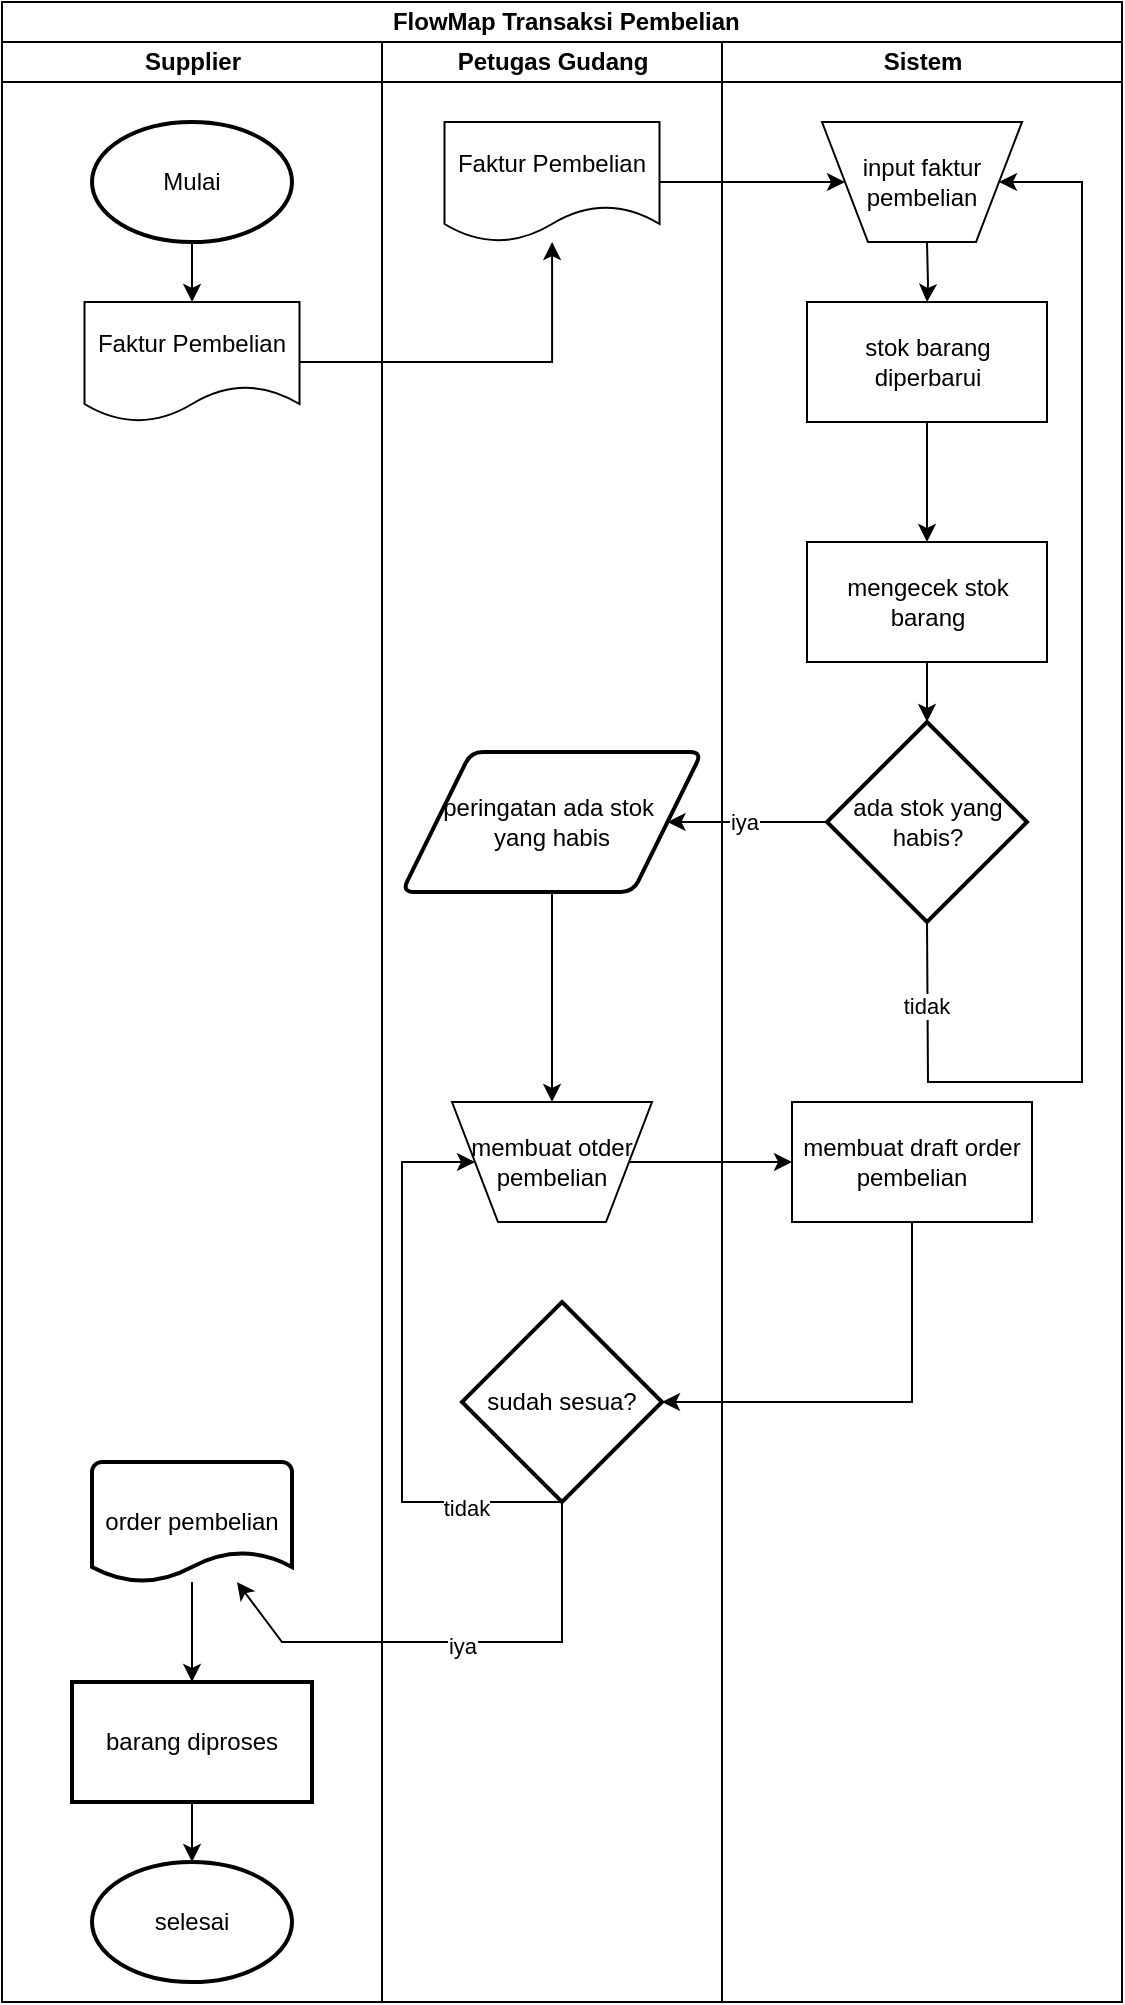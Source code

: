 <mxfile version="24.8.0" pages="6">
  <diagram name="Page-1" id="g5rBiN0p2ITphnSXu7AA">
    <mxGraphModel dx="794" dy="492" grid="1" gridSize="10" guides="1" tooltips="1" connect="1" arrows="1" fold="1" page="1" pageScale="1" pageWidth="850" pageHeight="1100" math="0" shadow="0">
      <root>
        <mxCell id="0" />
        <mxCell id="1" parent="0" />
        <mxCell id="wu3VzPG4UdFpiZTX5CgA-74" value="&amp;nbsp;FlowMap Transaksi Pembelian" style="swimlane;childLayout=stackLayout;resizeParent=1;resizeParentMax=0;startSize=20;html=1;" parent="1" vertex="1">
          <mxGeometry x="160" y="20" width="560" height="1000" as="geometry" />
        </mxCell>
        <mxCell id="wu3VzPG4UdFpiZTX5CgA-75" value="Supplier" style="swimlane;startSize=20;html=1;" parent="wu3VzPG4UdFpiZTX5CgA-74" vertex="1">
          <mxGeometry y="20" width="190" height="980" as="geometry" />
        </mxCell>
        <mxCell id="wu3VzPG4UdFpiZTX5CgA-79" value="Faktur Pembelian" style="shape=document;whiteSpace=wrap;html=1;boundedLbl=1;" parent="wu3VzPG4UdFpiZTX5CgA-75" vertex="1">
          <mxGeometry x="41.25" y="130" width="107.5" height="60" as="geometry" />
        </mxCell>
        <mxCell id="wu3VzPG4UdFpiZTX5CgA-133" value="" style="edgeStyle=orthogonalEdgeStyle;rounded=0;orthogonalLoop=1;jettySize=auto;html=1;" parent="wu3VzPG4UdFpiZTX5CgA-75" source="wu3VzPG4UdFpiZTX5CgA-129" target="wu3VzPG4UdFpiZTX5CgA-132" edge="1">
          <mxGeometry relative="1" as="geometry" />
        </mxCell>
        <mxCell id="wu3VzPG4UdFpiZTX5CgA-129" value="order pembelian" style="strokeWidth=2;html=1;shape=mxgraph.flowchart.document2;whiteSpace=wrap;size=0.25;" parent="wu3VzPG4UdFpiZTX5CgA-75" vertex="1">
          <mxGeometry x="45" y="710" width="100" height="60" as="geometry" />
        </mxCell>
        <mxCell id="wu3VzPG4UdFpiZTX5CgA-140" value="" style="edgeStyle=orthogonalEdgeStyle;rounded=0;orthogonalLoop=1;jettySize=auto;html=1;" parent="wu3VzPG4UdFpiZTX5CgA-75" source="wu3VzPG4UdFpiZTX5CgA-132" target="wu3VzPG4UdFpiZTX5CgA-139" edge="1">
          <mxGeometry relative="1" as="geometry" />
        </mxCell>
        <mxCell id="wu3VzPG4UdFpiZTX5CgA-132" value="barang diproses" style="whiteSpace=wrap;html=1;strokeWidth=2;" parent="wu3VzPG4UdFpiZTX5CgA-75" vertex="1">
          <mxGeometry x="35" y="820" width="120" height="60" as="geometry" />
        </mxCell>
        <mxCell id="wu3VzPG4UdFpiZTX5CgA-136" value="" style="edgeStyle=orthogonalEdgeStyle;rounded=0;orthogonalLoop=1;jettySize=auto;html=1;" parent="wu3VzPG4UdFpiZTX5CgA-75" source="wu3VzPG4UdFpiZTX5CgA-134" target="wu3VzPG4UdFpiZTX5CgA-79" edge="1">
          <mxGeometry relative="1" as="geometry" />
        </mxCell>
        <mxCell id="wu3VzPG4UdFpiZTX5CgA-134" value="Mulai" style="strokeWidth=2;html=1;shape=mxgraph.flowchart.start_1;whiteSpace=wrap;" parent="wu3VzPG4UdFpiZTX5CgA-75" vertex="1">
          <mxGeometry x="45" y="40" width="100" height="60" as="geometry" />
        </mxCell>
        <mxCell id="wu3VzPG4UdFpiZTX5CgA-139" value="selesai" style="strokeWidth=2;html=1;shape=mxgraph.flowchart.start_1;whiteSpace=wrap;" parent="wu3VzPG4UdFpiZTX5CgA-75" vertex="1">
          <mxGeometry x="45" y="910" width="100" height="60" as="geometry" />
        </mxCell>
        <mxCell id="wu3VzPG4UdFpiZTX5CgA-76" value="Petugas Gudang" style="swimlane;startSize=20;html=1;" parent="wu3VzPG4UdFpiZTX5CgA-74" vertex="1">
          <mxGeometry x="190" y="20" width="170" height="980" as="geometry" />
        </mxCell>
        <mxCell id="wu3VzPG4UdFpiZTX5CgA-84" value="Faktur Pembelian" style="shape=document;whiteSpace=wrap;html=1;boundedLbl=1;" parent="wu3VzPG4UdFpiZTX5CgA-76" vertex="1">
          <mxGeometry x="31.25" y="40" width="107.5" height="60" as="geometry" />
        </mxCell>
        <mxCell id="wu3VzPG4UdFpiZTX5CgA-118" value="" style="edgeStyle=orthogonalEdgeStyle;rounded=0;orthogonalLoop=1;jettySize=auto;html=1;" parent="wu3VzPG4UdFpiZTX5CgA-76" source="wu3VzPG4UdFpiZTX5CgA-113" target="wu3VzPG4UdFpiZTX5CgA-117" edge="1">
          <mxGeometry relative="1" as="geometry" />
        </mxCell>
        <mxCell id="wu3VzPG4UdFpiZTX5CgA-113" value="peringatan ada stok&amp;nbsp;&lt;div&gt;yang habis&lt;/div&gt;" style="shape=parallelogram;html=1;strokeWidth=2;perimeter=parallelogramPerimeter;whiteSpace=wrap;rounded=1;arcSize=12;size=0.23;" parent="wu3VzPG4UdFpiZTX5CgA-76" vertex="1">
          <mxGeometry x="10" y="355" width="150" height="70" as="geometry" />
        </mxCell>
        <mxCell id="wu3VzPG4UdFpiZTX5CgA-117" value="membuat otder pembelian" style="verticalLabelPosition=middle;verticalAlign=middle;html=1;shape=trapezoid;perimeter=trapezoidPerimeter;whiteSpace=wrap;size=0.23;arcSize=10;flipV=1;labelPosition=center;align=center;" parent="wu3VzPG4UdFpiZTX5CgA-76" vertex="1">
          <mxGeometry x="35" y="530" width="100" height="60" as="geometry" />
        </mxCell>
        <mxCell id="wu3VzPG4UdFpiZTX5CgA-77" value="Sistem" style="swimlane;startSize=20;html=1;" parent="wu3VzPG4UdFpiZTX5CgA-74" vertex="1">
          <mxGeometry x="360" y="20" width="200" height="980" as="geometry" />
        </mxCell>
        <mxCell id="wu3VzPG4UdFpiZTX5CgA-96" value="" style="edgeStyle=orthogonalEdgeStyle;rounded=0;orthogonalLoop=1;jettySize=auto;html=1;" parent="wu3VzPG4UdFpiZTX5CgA-77" target="wu3VzPG4UdFpiZTX5CgA-95" edge="1">
          <mxGeometry relative="1" as="geometry">
            <mxPoint x="102.5" y="100" as="sourcePoint" />
          </mxGeometry>
        </mxCell>
        <mxCell id="wu3VzPG4UdFpiZTX5CgA-103" value="" style="edgeStyle=orthogonalEdgeStyle;rounded=0;orthogonalLoop=1;jettySize=auto;html=1;" parent="wu3VzPG4UdFpiZTX5CgA-77" source="wu3VzPG4UdFpiZTX5CgA-95" target="wu3VzPG4UdFpiZTX5CgA-102" edge="1">
          <mxGeometry relative="1" as="geometry" />
        </mxCell>
        <mxCell id="wu3VzPG4UdFpiZTX5CgA-95" value="stok barang diperbarui" style="whiteSpace=wrap;html=1;" parent="wu3VzPG4UdFpiZTX5CgA-77" vertex="1">
          <mxGeometry x="42.5" y="130" width="120" height="60" as="geometry" />
        </mxCell>
        <mxCell id="wu3VzPG4UdFpiZTX5CgA-99" value="input faktur pembelian" style="verticalLabelPosition=middle;verticalAlign=middle;html=1;shape=trapezoid;perimeter=trapezoidPerimeter;whiteSpace=wrap;size=0.23;arcSize=10;flipV=1;labelPosition=center;align=center;" parent="wu3VzPG4UdFpiZTX5CgA-77" vertex="1">
          <mxGeometry x="50" y="40" width="100" height="60" as="geometry" />
        </mxCell>
        <mxCell id="wu3VzPG4UdFpiZTX5CgA-106" value="" style="edgeStyle=orthogonalEdgeStyle;rounded=0;orthogonalLoop=1;jettySize=auto;html=1;" parent="wu3VzPG4UdFpiZTX5CgA-77" source="wu3VzPG4UdFpiZTX5CgA-102" target="wu3VzPG4UdFpiZTX5CgA-104" edge="1">
          <mxGeometry relative="1" as="geometry" />
        </mxCell>
        <mxCell id="wu3VzPG4UdFpiZTX5CgA-102" value="mengecek stok barang" style="whiteSpace=wrap;html=1;" parent="wu3VzPG4UdFpiZTX5CgA-77" vertex="1">
          <mxGeometry x="42.5" y="250" width="120" height="60" as="geometry" />
        </mxCell>
        <mxCell id="wu3VzPG4UdFpiZTX5CgA-104" value="ada stok yang habis?" style="strokeWidth=2;html=1;shape=mxgraph.flowchart.decision;whiteSpace=wrap;" parent="wu3VzPG4UdFpiZTX5CgA-77" vertex="1">
          <mxGeometry x="52.5" y="340" width="100" height="100" as="geometry" />
        </mxCell>
        <mxCell id="wu3VzPG4UdFpiZTX5CgA-121" value="" style="endArrow=classic;html=1;rounded=0;exitX=0.5;exitY=1;exitDx=0;exitDy=0;exitPerimeter=0;entryX=1;entryY=0.5;entryDx=0;entryDy=0;" parent="wu3VzPG4UdFpiZTX5CgA-77" source="wu3VzPG4UdFpiZTX5CgA-104" target="wu3VzPG4UdFpiZTX5CgA-99" edge="1">
          <mxGeometry width="50" height="50" relative="1" as="geometry">
            <mxPoint x="-140" y="380" as="sourcePoint" />
            <mxPoint x="180" y="70" as="targetPoint" />
            <Array as="points">
              <mxPoint x="103" y="520" />
              <mxPoint x="180" y="520" />
              <mxPoint x="180" y="70" />
            </Array>
          </mxGeometry>
        </mxCell>
        <mxCell id="wu3VzPG4UdFpiZTX5CgA-122" value="tidak" style="edgeLabel;html=1;align=center;verticalAlign=middle;resizable=0;points=[];" parent="wu3VzPG4UdFpiZTX5CgA-121" vertex="1" connectable="0">
          <mxGeometry x="-0.871" y="-1" relative="1" as="geometry">
            <mxPoint as="offset" />
          </mxGeometry>
        </mxCell>
        <mxCell id="wu3VzPG4UdFpiZTX5CgA-123" value="membuat draft order pembelian" style="whiteSpace=wrap;html=1;arcSize=10;" parent="wu3VzPG4UdFpiZTX5CgA-77" vertex="1">
          <mxGeometry x="35" y="530" width="120" height="60" as="geometry" />
        </mxCell>
        <mxCell id="wu3VzPG4UdFpiZTX5CgA-92" value="" style="edgeStyle=orthogonalEdgeStyle;rounded=0;orthogonalLoop=1;jettySize=auto;html=1;" parent="wu3VzPG4UdFpiZTX5CgA-74" source="wu3VzPG4UdFpiZTX5CgA-79" target="wu3VzPG4UdFpiZTX5CgA-84" edge="1">
          <mxGeometry relative="1" as="geometry" />
        </mxCell>
        <mxCell id="wu3VzPG4UdFpiZTX5CgA-101" value="" style="edgeStyle=orthogonalEdgeStyle;rounded=0;orthogonalLoop=1;jettySize=auto;html=1;" parent="wu3VzPG4UdFpiZTX5CgA-74" source="wu3VzPG4UdFpiZTX5CgA-84" target="wu3VzPG4UdFpiZTX5CgA-99" edge="1">
          <mxGeometry relative="1" as="geometry" />
        </mxCell>
        <mxCell id="wu3VzPG4UdFpiZTX5CgA-111" value="" style="edgeStyle=orthogonalEdgeStyle;rounded=0;orthogonalLoop=1;jettySize=auto;html=1;entryX=1;entryY=0.5;entryDx=0;entryDy=0;" parent="wu3VzPG4UdFpiZTX5CgA-74" source="wu3VzPG4UdFpiZTX5CgA-104" target="wu3VzPG4UdFpiZTX5CgA-113" edge="1">
          <mxGeometry relative="1" as="geometry">
            <mxPoint x="328.75" y="410" as="targetPoint" />
          </mxGeometry>
        </mxCell>
        <mxCell id="wu3VzPG4UdFpiZTX5CgA-112" value="iya" style="edgeLabel;html=1;align=center;verticalAlign=middle;resizable=0;points=[];" parent="wu3VzPG4UdFpiZTX5CgA-111" vertex="1" connectable="0">
          <mxGeometry x="0.039" relative="1" as="geometry">
            <mxPoint as="offset" />
          </mxGeometry>
        </mxCell>
        <mxCell id="wu3VzPG4UdFpiZTX5CgA-124" value="" style="edgeStyle=orthogonalEdgeStyle;rounded=0;orthogonalLoop=1;jettySize=auto;html=1;" parent="wu3VzPG4UdFpiZTX5CgA-74" source="wu3VzPG4UdFpiZTX5CgA-117" target="wu3VzPG4UdFpiZTX5CgA-123" edge="1">
          <mxGeometry relative="1" as="geometry" />
        </mxCell>
        <mxCell id="wu3VzPG4UdFpiZTX5CgA-125" value="" style="endArrow=classic;html=1;rounded=0;exitX=0.5;exitY=1;exitDx=0;exitDy=0;" parent="1" source="wu3VzPG4UdFpiZTX5CgA-123" target="wu3VzPG4UdFpiZTX5CgA-126" edge="1">
          <mxGeometry width="50" height="50" relative="1" as="geometry">
            <mxPoint x="380" y="720" as="sourcePoint" />
            <mxPoint x="440" y="720" as="targetPoint" />
            <Array as="points">
              <mxPoint x="615" y="720" />
            </Array>
          </mxGeometry>
        </mxCell>
        <mxCell id="wu3VzPG4UdFpiZTX5CgA-126" value="sudah sesua?" style="strokeWidth=2;html=1;shape=mxgraph.flowchart.decision;whiteSpace=wrap;" parent="1" vertex="1">
          <mxGeometry x="390" y="670" width="100" height="100" as="geometry" />
        </mxCell>
        <mxCell id="wu3VzPG4UdFpiZTX5CgA-127" value="" style="endArrow=classic;html=1;rounded=0;exitX=0.5;exitY=1;exitDx=0;exitDy=0;exitPerimeter=0;" parent="1" source="wu3VzPG4UdFpiZTX5CgA-126" target="wu3VzPG4UdFpiZTX5CgA-129" edge="1">
          <mxGeometry width="50" height="50" relative="1" as="geometry">
            <mxPoint x="380" y="720" as="sourcePoint" />
            <mxPoint x="300" y="840" as="targetPoint" />
            <Array as="points">
              <mxPoint x="440" y="840" />
              <mxPoint x="300" y="840" />
            </Array>
          </mxGeometry>
        </mxCell>
        <mxCell id="wu3VzPG4UdFpiZTX5CgA-128" value="iya" style="edgeLabel;html=1;align=center;verticalAlign=middle;resizable=0;points=[];" parent="wu3VzPG4UdFpiZTX5CgA-127" vertex="1" connectable="0">
          <mxGeometry x="-0.025" y="2" relative="1" as="geometry">
            <mxPoint as="offset" />
          </mxGeometry>
        </mxCell>
        <mxCell id="wu3VzPG4UdFpiZTX5CgA-130" value="" style="endArrow=classic;html=1;rounded=0;exitX=0.5;exitY=1;exitDx=0;exitDy=0;exitPerimeter=0;entryX=0;entryY=0.5;entryDx=0;entryDy=0;" parent="1" source="wu3VzPG4UdFpiZTX5CgA-126" target="wu3VzPG4UdFpiZTX5CgA-117" edge="1">
          <mxGeometry width="50" height="50" relative="1" as="geometry">
            <mxPoint x="380" y="720" as="sourcePoint" />
            <mxPoint x="360" y="600" as="targetPoint" />
            <Array as="points">
              <mxPoint x="360" y="770" />
              <mxPoint x="360" y="600" />
            </Array>
          </mxGeometry>
        </mxCell>
        <mxCell id="wu3VzPG4UdFpiZTX5CgA-131" value="tidak" style="edgeLabel;html=1;align=center;verticalAlign=middle;resizable=0;points=[];" parent="wu3VzPG4UdFpiZTX5CgA-130" vertex="1" connectable="0">
          <mxGeometry x="-0.665" y="3" relative="1" as="geometry">
            <mxPoint as="offset" />
          </mxGeometry>
        </mxCell>
      </root>
    </mxGraphModel>
  </diagram>
  <diagram id="OVL4olVPttkebic8xarc" name="Page-2">
    <mxGraphModel dx="794" dy="492" grid="1" gridSize="10" guides="1" tooltips="1" connect="1" arrows="1" fold="1" page="1" pageScale="1" pageWidth="850" pageHeight="1100" math="0" shadow="0">
      <root>
        <mxCell id="0" />
        <mxCell id="1" parent="0" />
        <mxCell id="J0d37qxKzPe_SpdWcmvM-5" value="" style="edgeStyle=orthogonalEdgeStyle;rounded=0;orthogonalLoop=1;jettySize=auto;html=1;" edge="1" parent="1" source="J0d37qxKzPe_SpdWcmvM-1" target="J0d37qxKzPe_SpdWcmvM-4">
          <mxGeometry relative="1" as="geometry">
            <Array as="points">
              <mxPoint x="400" y="130" />
            </Array>
          </mxGeometry>
        </mxCell>
        <mxCell id="J0d37qxKzPe_SpdWcmvM-1" value="Supplier" style="rounded=0;whiteSpace=wrap;html=1;" vertex="1" parent="1">
          <mxGeometry x="70" y="100" width="120" height="60" as="geometry" />
        </mxCell>
        <mxCell id="J0d37qxKzPe_SpdWcmvM-2" value="Petugas Gudang" style="rounded=0;whiteSpace=wrap;html=1;" vertex="1" parent="1">
          <mxGeometry x="610" y="100" width="120" height="60" as="geometry" />
        </mxCell>
        <mxCell id="J0d37qxKzPe_SpdWcmvM-3" value="Admin" style="rounded=0;whiteSpace=wrap;html=1;" vertex="1" parent="1">
          <mxGeometry x="340" y="360" width="120" height="60" as="geometry" />
        </mxCell>
        <mxCell id="J0d37qxKzPe_SpdWcmvM-12" value="" style="edgeStyle=orthogonalEdgeStyle;rounded=0;orthogonalLoop=1;jettySize=auto;html=1;" edge="1" parent="1" source="J0d37qxKzPe_SpdWcmvM-4" target="J0d37qxKzPe_SpdWcmvM-3">
          <mxGeometry relative="1" as="geometry" />
        </mxCell>
        <mxCell id="J0d37qxKzPe_SpdWcmvM-4" value="Program Toko Material" style="ellipse;whiteSpace=wrap;html=1;aspect=fixed;" vertex="1" parent="1">
          <mxGeometry x="340" y="160" width="120" height="120" as="geometry" />
        </mxCell>
        <mxCell id="J0d37qxKzPe_SpdWcmvM-7" value="Data fuktur pembelian" style="text;strokeColor=none;align=center;fillColor=none;html=1;verticalAlign=middle;whiteSpace=wrap;rounded=0;" vertex="1" parent="1">
          <mxGeometry x="240" y="90" width="100" height="30" as="geometry" />
        </mxCell>
        <mxCell id="J0d37qxKzPe_SpdWcmvM-9" value="" style="endArrow=classic;html=1;rounded=0;exitX=0;exitY=0.5;exitDx=0;exitDy=0;entryX=0.5;entryY=1;entryDx=0;entryDy=0;" edge="1" parent="1" source="J0d37qxKzPe_SpdWcmvM-4" target="J0d37qxKzPe_SpdWcmvM-1">
          <mxGeometry width="50" height="50" relative="1" as="geometry">
            <mxPoint x="380" y="290" as="sourcePoint" />
            <mxPoint x="430" y="240" as="targetPoint" />
            <Array as="points">
              <mxPoint x="130" y="220" />
            </Array>
          </mxGeometry>
        </mxCell>
        <mxCell id="J0d37qxKzPe_SpdWcmvM-10" value="Data permintaan pembelian" style="text;strokeColor=none;align=center;fillColor=none;html=1;verticalAlign=middle;whiteSpace=wrap;rounded=0;" vertex="1" parent="1">
          <mxGeometry x="190" y="230" width="100" height="30" as="geometry" />
        </mxCell>
        <mxCell id="J0d37qxKzPe_SpdWcmvM-13" value="Pengecekan Barang" style="text;strokeColor=none;align=center;fillColor=none;html=1;verticalAlign=middle;whiteSpace=wrap;rounded=0;" vertex="1" parent="1">
          <mxGeometry x="400" y="300" width="100" height="30" as="geometry" />
        </mxCell>
        <mxCell id="J0d37qxKzPe_SpdWcmvM-16" value="Peringatan stok habis" style="text;strokeColor=none;align=center;fillColor=none;html=1;verticalAlign=middle;whiteSpace=wrap;rounded=0;" vertex="1" parent="1">
          <mxGeometry x="500" y="190" width="100" height="30" as="geometry" />
        </mxCell>
        <mxCell id="J0d37qxKzPe_SpdWcmvM-17" value="" style="endArrow=classic;html=1;rounded=0;exitX=1;exitY=0.5;exitDx=0;exitDy=0;entryX=0.5;entryY=1;entryDx=0;entryDy=0;" edge="1" parent="1" source="J0d37qxKzPe_SpdWcmvM-4" target="J0d37qxKzPe_SpdWcmvM-2">
          <mxGeometry width="50" height="50" relative="1" as="geometry">
            <mxPoint x="380" y="290" as="sourcePoint" />
            <mxPoint x="430" y="240" as="targetPoint" />
            <Array as="points">
              <mxPoint x="670" y="220" />
            </Array>
          </mxGeometry>
        </mxCell>
        <mxCell id="J0d37qxKzPe_SpdWcmvM-18" value="" style="endArrow=classic;html=1;rounded=0;exitX=0.344;exitY=0.022;exitDx=0;exitDy=0;exitPerimeter=0;entryX=0.356;entryY=0.983;entryDx=0;entryDy=0;entryPerimeter=0;" edge="1" parent="1" source="J0d37qxKzPe_SpdWcmvM-3" target="J0d37qxKzPe_SpdWcmvM-4">
          <mxGeometry width="50" height="50" relative="1" as="geometry">
            <mxPoint x="380" y="290" as="sourcePoint" />
            <mxPoint x="430" y="240" as="targetPoint" />
          </mxGeometry>
        </mxCell>
        <mxCell id="J0d37qxKzPe_SpdWcmvM-19" style="edgeStyle=orthogonalEdgeStyle;rounded=0;orthogonalLoop=1;jettySize=auto;html=1;exitX=0.5;exitY=1;exitDx=0;exitDy=0;" edge="1" parent="1" source="J0d37qxKzPe_SpdWcmvM-13" target="J0d37qxKzPe_SpdWcmvM-13">
          <mxGeometry relative="1" as="geometry" />
        </mxCell>
        <mxCell id="J0d37qxKzPe_SpdWcmvM-20" value="Draft order pembelian" style="text;strokeColor=none;align=center;fillColor=none;html=1;verticalAlign=middle;whiteSpace=wrap;rounded=0;" vertex="1" parent="1">
          <mxGeometry x="270" y="300" width="100" height="30" as="geometry" />
        </mxCell>
        <mxCell id="J0d37qxKzPe_SpdWcmvM-21" value="" style="endArrow=classic;html=1;rounded=0;exitX=0.667;exitY=0.989;exitDx=0;exitDy=0;exitPerimeter=0;entryX=0.95;entryY=0.711;entryDx=0;entryDy=0;entryPerimeter=0;" edge="1" parent="1" source="J0d37qxKzPe_SpdWcmvM-2" target="J0d37qxKzPe_SpdWcmvM-4">
          <mxGeometry width="50" height="50" relative="1" as="geometry">
            <mxPoint x="380" y="290" as="sourcePoint" />
            <mxPoint x="510" y="250" as="targetPoint" />
            <Array as="points">
              <mxPoint x="690" y="245" />
            </Array>
          </mxGeometry>
        </mxCell>
        <mxCell id="J0d37qxKzPe_SpdWcmvM-22" value="Permintaan pembelian" style="text;strokeColor=none;align=center;fillColor=none;html=1;verticalAlign=middle;whiteSpace=wrap;rounded=0;" vertex="1" parent="1">
          <mxGeometry x="530" y="250" width="100" height="30" as="geometry" />
        </mxCell>
      </root>
    </mxGraphModel>
  </diagram>
  <diagram id="eCCg6F-UboId2myfeHfA" name="Page-3">
    <mxGraphModel dx="794" dy="492" grid="1" gridSize="10" guides="1" tooltips="1" connect="1" arrows="1" fold="1" page="1" pageScale="1" pageWidth="850" pageHeight="1100" math="0" shadow="0">
      <root>
        <mxCell id="0" />
        <mxCell id="1" parent="0" />
        <mxCell id="2AZ8QC8BisM3qbOT9YIn-4" value="" style="edgeStyle=orthogonalEdgeStyle;rounded=0;orthogonalLoop=1;jettySize=auto;html=1;" edge="1" parent="1" source="2AZ8QC8BisM3qbOT9YIn-1" target="2AZ8QC8BisM3qbOT9YIn-3">
          <mxGeometry relative="1" as="geometry" />
        </mxCell>
        <mxCell id="2AZ8QC8BisM3qbOT9YIn-1" value="Supplier" style="rounded=0;whiteSpace=wrap;html=1;" vertex="1" parent="1">
          <mxGeometry x="80" y="60" width="120" height="60" as="geometry" />
        </mxCell>
        <mxCell id="2AZ8QC8BisM3qbOT9YIn-8" value="" style="edgeStyle=orthogonalEdgeStyle;rounded=0;orthogonalLoop=1;jettySize=auto;html=1;" edge="1" parent="1" source="2AZ8QC8BisM3qbOT9YIn-2" target="2AZ8QC8BisM3qbOT9YIn-7">
          <mxGeometry relative="1" as="geometry" />
        </mxCell>
        <mxCell id="2AZ8QC8BisM3qbOT9YIn-2" value="Petugas Gudang" style="rounded=0;whiteSpace=wrap;html=1;" vertex="1" parent="1">
          <mxGeometry x="470" y="60" width="120" height="60" as="geometry" />
        </mxCell>
        <mxCell id="2AZ8QC8BisM3qbOT9YIn-5" value="" style="edgeStyle=orthogonalEdgeStyle;rounded=0;orthogonalLoop=1;jettySize=auto;html=1;" edge="1" parent="1" source="2AZ8QC8BisM3qbOT9YIn-3" target="2AZ8QC8BisM3qbOT9YIn-2">
          <mxGeometry relative="1" as="geometry" />
        </mxCell>
        <mxCell id="2AZ8QC8BisM3qbOT9YIn-3" value="1.1 Fuktur Pembelian" style="ellipse;whiteSpace=wrap;html=1;aspect=fixed;" vertex="1" parent="1">
          <mxGeometry x="300" y="50" width="80" height="80" as="geometry" />
        </mxCell>
        <mxCell id="2AZ8QC8BisM3qbOT9YIn-15" value="" style="edgeStyle=orthogonalEdgeStyle;rounded=0;orthogonalLoop=1;jettySize=auto;html=1;" edge="1" parent="1" source="2AZ8QC8BisM3qbOT9YIn-6" target="2AZ8QC8BisM3qbOT9YIn-14">
          <mxGeometry relative="1" as="geometry" />
        </mxCell>
        <mxCell id="2AZ8QC8BisM3qbOT9YIn-22" value="" style="edgeStyle=orthogonalEdgeStyle;rounded=0;orthogonalLoop=1;jettySize=auto;html=1;" edge="1" parent="1" source="2AZ8QC8BisM3qbOT9YIn-6" target="2AZ8QC8BisM3qbOT9YIn-21">
          <mxGeometry relative="1" as="geometry" />
        </mxCell>
        <mxCell id="2AZ8QC8BisM3qbOT9YIn-6" value="Admin" style="rounded=0;whiteSpace=wrap;html=1;" vertex="1" parent="1">
          <mxGeometry x="280" y="270" width="120" height="60" as="geometry" />
        </mxCell>
        <mxCell id="2AZ8QC8BisM3qbOT9YIn-7" value="1.2 Pengecekan Barang" style="ellipse;whiteSpace=wrap;html=1;aspect=fixed;" vertex="1" parent="1">
          <mxGeometry x="490" y="160" width="80" height="80" as="geometry" />
        </mxCell>
        <mxCell id="2AZ8QC8BisM3qbOT9YIn-13" value="" style="endArrow=classic;html=1;rounded=0;entryX=0.994;entryY=0.622;entryDx=0;entryDy=0;entryPerimeter=0;exitX=0.5;exitY=1;exitDx=0;exitDy=0;" edge="1" parent="1" source="2AZ8QC8BisM3qbOT9YIn-7" target="2AZ8QC8BisM3qbOT9YIn-6">
          <mxGeometry width="50" height="50" relative="1" as="geometry">
            <mxPoint x="380" y="280" as="sourcePoint" />
            <mxPoint x="430" y="230" as="targetPoint" />
            <Array as="points">
              <mxPoint x="530" y="307" />
            </Array>
          </mxGeometry>
        </mxCell>
        <mxCell id="2AZ8QC8BisM3qbOT9YIn-17" value="" style="edgeStyle=orthogonalEdgeStyle;rounded=0;orthogonalLoop=1;jettySize=auto;html=1;" edge="1" parent="1" source="2AZ8QC8BisM3qbOT9YIn-14" target="2AZ8QC8BisM3qbOT9YIn-16">
          <mxGeometry relative="1" as="geometry" />
        </mxCell>
        <mxCell id="2AZ8QC8BisM3qbOT9YIn-14" value="1.3 update data" style="ellipse;whiteSpace=wrap;html=1;rounded=0;" vertex="1" parent="1">
          <mxGeometry x="100" y="260" width="80" height="80" as="geometry" />
        </mxCell>
        <mxCell id="2AZ8QC8BisM3qbOT9YIn-19" value="" style="edgeStyle=orthogonalEdgeStyle;rounded=0;orthogonalLoop=1;jettySize=auto;html=1;" edge="1" parent="1" source="2AZ8QC8BisM3qbOT9YIn-16" target="2AZ8QC8BisM3qbOT9YIn-18">
          <mxGeometry relative="1" as="geometry" />
        </mxCell>
        <mxCell id="2AZ8QC8BisM3qbOT9YIn-16" value="Stok barang" style="shape=partialRectangle;whiteSpace=wrap;html=1;left=0;right=0;fillColor=none;" vertex="1" parent="1">
          <mxGeometry x="80" y="390" width="120" height="60" as="geometry" />
        </mxCell>
        <mxCell id="2AZ8QC8BisM3qbOT9YIn-20" value="" style="edgeStyle=orthogonalEdgeStyle;rounded=0;orthogonalLoop=1;jettySize=auto;html=1;" edge="1" parent="1" source="2AZ8QC8BisM3qbOT9YIn-18" target="2AZ8QC8BisM3qbOT9YIn-6">
          <mxGeometry relative="1" as="geometry" />
        </mxCell>
        <mxCell id="2AZ8QC8BisM3qbOT9YIn-18" value="1.4 Barang habis" style="ellipse;whiteSpace=wrap;html=1;fillColor=none;" vertex="1" parent="1">
          <mxGeometry x="300" y="380" width="80" height="80" as="geometry" />
        </mxCell>
        <mxCell id="2AZ8QC8BisM3qbOT9YIn-21" value="1.5 Laporan barang habis" style="ellipse;whiteSpace=wrap;html=1;aspect=fixed;" vertex="1" parent="1">
          <mxGeometry x="300" y="160" width="80" height="80" as="geometry" />
        </mxCell>
        <mxCell id="2AZ8QC8BisM3qbOT9YIn-23" value="" style="endArrow=classic;html=1;rounded=0;exitX=0;exitY=0.5;exitDx=0;exitDy=0;entryX=0.5;entryY=1;entryDx=0;entryDy=0;" edge="1" parent="1" source="2AZ8QC8BisM3qbOT9YIn-21" target="2AZ8QC8BisM3qbOT9YIn-1">
          <mxGeometry width="50" height="50" relative="1" as="geometry">
            <mxPoint x="270" y="280" as="sourcePoint" />
            <mxPoint x="320" y="230" as="targetPoint" />
            <Array as="points">
              <mxPoint x="140" y="200" />
            </Array>
          </mxGeometry>
        </mxCell>
      </root>
    </mxGraphModel>
  </diagram>
  <diagram id="1RsdYun0SyLAj0s-1fcI" name="Page-4">
    <mxGraphModel dx="1588" dy="984" grid="1" gridSize="10" guides="1" tooltips="1" connect="1" arrows="1" fold="1" page="1" pageScale="1" pageWidth="850" pageHeight="1100" math="0" shadow="0">
      <root>
        <mxCell id="0" />
        <mxCell id="1" parent="0" />
        <mxCell id="nM-0JSOMAhvrldvOTwg3-1" value="Dosen" style="shape=table;startSize=30;container=1;collapsible=1;childLayout=tableLayout;fixedRows=1;rowLines=0;fontStyle=1;align=center;resizeLast=1;html=1;" vertex="1" parent="1">
          <mxGeometry x="370" y="170" width="180" height="180" as="geometry" />
        </mxCell>
        <mxCell id="nM-0JSOMAhvrldvOTwg3-2" value="" style="shape=tableRow;horizontal=0;startSize=0;swimlaneHead=0;swimlaneBody=0;fillColor=none;collapsible=0;dropTarget=0;points=[[0,0.5],[1,0.5]];portConstraint=eastwest;top=0;left=0;right=0;bottom=1;" vertex="1" parent="nM-0JSOMAhvrldvOTwg3-1">
          <mxGeometry y="30" width="180" height="30" as="geometry" />
        </mxCell>
        <mxCell id="nM-0JSOMAhvrldvOTwg3-3" value="PK" style="shape=partialRectangle;connectable=0;fillColor=none;top=0;left=0;bottom=0;right=0;fontStyle=1;overflow=hidden;whiteSpace=wrap;html=1;" vertex="1" parent="nM-0JSOMAhvrldvOTwg3-2">
          <mxGeometry width="30" height="30" as="geometry">
            <mxRectangle width="30" height="30" as="alternateBounds" />
          </mxGeometry>
        </mxCell>
        <mxCell id="nM-0JSOMAhvrldvOTwg3-4" value="NIP" style="shape=partialRectangle;connectable=0;fillColor=none;top=0;left=0;bottom=0;right=0;align=left;spacingLeft=6;fontStyle=5;overflow=hidden;whiteSpace=wrap;html=1;" vertex="1" parent="nM-0JSOMAhvrldvOTwg3-2">
          <mxGeometry x="30" width="150" height="30" as="geometry">
            <mxRectangle width="150" height="30" as="alternateBounds" />
          </mxGeometry>
        </mxCell>
        <mxCell id="nM-0JSOMAhvrldvOTwg3-5" value="" style="shape=tableRow;horizontal=0;startSize=0;swimlaneHead=0;swimlaneBody=0;fillColor=none;collapsible=0;dropTarget=0;points=[[0,0.5],[1,0.5]];portConstraint=eastwest;top=0;left=0;right=0;bottom=0;" vertex="1" parent="nM-0JSOMAhvrldvOTwg3-1">
          <mxGeometry y="60" width="180" height="30" as="geometry" />
        </mxCell>
        <mxCell id="nM-0JSOMAhvrldvOTwg3-6" value="" style="shape=partialRectangle;connectable=0;fillColor=none;top=0;left=0;bottom=0;right=0;editable=1;overflow=hidden;whiteSpace=wrap;html=1;" vertex="1" parent="nM-0JSOMAhvrldvOTwg3-5">
          <mxGeometry width="30" height="30" as="geometry">
            <mxRectangle width="30" height="30" as="alternateBounds" />
          </mxGeometry>
        </mxCell>
        <mxCell id="nM-0JSOMAhvrldvOTwg3-7" value="nama" style="shape=partialRectangle;connectable=0;fillColor=none;top=0;left=0;bottom=0;right=0;align=left;spacingLeft=6;overflow=hidden;whiteSpace=wrap;html=1;" vertex="1" parent="nM-0JSOMAhvrldvOTwg3-5">
          <mxGeometry x="30" width="150" height="30" as="geometry">
            <mxRectangle width="150" height="30" as="alternateBounds" />
          </mxGeometry>
        </mxCell>
        <mxCell id="nM-0JSOMAhvrldvOTwg3-8" value="" style="shape=tableRow;horizontal=0;startSize=0;swimlaneHead=0;swimlaneBody=0;fillColor=none;collapsible=0;dropTarget=0;points=[[0,0.5],[1,0.5]];portConstraint=eastwest;top=0;left=0;right=0;bottom=0;" vertex="1" parent="nM-0JSOMAhvrldvOTwg3-1">
          <mxGeometry y="90" width="180" height="30" as="geometry" />
        </mxCell>
        <mxCell id="nM-0JSOMAhvrldvOTwg3-9" value="" style="shape=partialRectangle;connectable=0;fillColor=none;top=0;left=0;bottom=0;right=0;editable=1;overflow=hidden;whiteSpace=wrap;html=1;" vertex="1" parent="nM-0JSOMAhvrldvOTwg3-8">
          <mxGeometry width="30" height="30" as="geometry">
            <mxRectangle width="30" height="30" as="alternateBounds" />
          </mxGeometry>
        </mxCell>
        <mxCell id="nM-0JSOMAhvrldvOTwg3-10" value="jk" style="shape=partialRectangle;connectable=0;fillColor=none;top=0;left=0;bottom=0;right=0;align=left;spacingLeft=6;overflow=hidden;whiteSpace=wrap;html=1;" vertex="1" parent="nM-0JSOMAhvrldvOTwg3-8">
          <mxGeometry x="30" width="150" height="30" as="geometry">
            <mxRectangle width="150" height="30" as="alternateBounds" />
          </mxGeometry>
        </mxCell>
        <mxCell id="nM-0JSOMAhvrldvOTwg3-11" value="" style="shape=tableRow;horizontal=0;startSize=0;swimlaneHead=0;swimlaneBody=0;fillColor=none;collapsible=0;dropTarget=0;points=[[0,0.5],[1,0.5]];portConstraint=eastwest;top=0;left=0;right=0;bottom=0;" vertex="1" parent="nM-0JSOMAhvrldvOTwg3-1">
          <mxGeometry y="120" width="180" height="30" as="geometry" />
        </mxCell>
        <mxCell id="nM-0JSOMAhvrldvOTwg3-12" value="" style="shape=partialRectangle;connectable=0;fillColor=none;top=0;left=0;bottom=0;right=0;editable=1;overflow=hidden;whiteSpace=wrap;html=1;" vertex="1" parent="nM-0JSOMAhvrldvOTwg3-11">
          <mxGeometry width="30" height="30" as="geometry">
            <mxRectangle width="30" height="30" as="alternateBounds" />
          </mxGeometry>
        </mxCell>
        <mxCell id="nM-0JSOMAhvrldvOTwg3-13" value="emal" style="shape=partialRectangle;connectable=0;fillColor=none;top=0;left=0;bottom=0;right=0;align=left;spacingLeft=6;overflow=hidden;whiteSpace=wrap;html=1;" vertex="1" parent="nM-0JSOMAhvrldvOTwg3-11">
          <mxGeometry x="30" width="150" height="30" as="geometry">
            <mxRectangle width="150" height="30" as="alternateBounds" />
          </mxGeometry>
        </mxCell>
        <mxCell id="nM-0JSOMAhvrldvOTwg3-14" value="" style="shape=tableRow;horizontal=0;startSize=0;swimlaneHead=0;swimlaneBody=0;fillColor=none;collapsible=0;dropTarget=0;points=[[0,0.5],[1,0.5]];portConstraint=eastwest;top=0;left=0;right=0;bottom=0;" vertex="1" parent="nM-0JSOMAhvrldvOTwg3-1">
          <mxGeometry y="150" width="180" height="30" as="geometry" />
        </mxCell>
        <mxCell id="nM-0JSOMAhvrldvOTwg3-15" value="" style="shape=partialRectangle;connectable=0;fillColor=none;top=0;left=0;bottom=0;right=0;editable=1;overflow=hidden;whiteSpace=wrap;html=1;" vertex="1" parent="nM-0JSOMAhvrldvOTwg3-14">
          <mxGeometry width="30" height="30" as="geometry">
            <mxRectangle width="30" height="30" as="alternateBounds" />
          </mxGeometry>
        </mxCell>
        <mxCell id="nM-0JSOMAhvrldvOTwg3-16" value="tlpn" style="shape=partialRectangle;connectable=0;fillColor=none;top=0;left=0;bottom=0;right=0;align=left;spacingLeft=6;overflow=hidden;whiteSpace=wrap;html=1;" vertex="1" parent="nM-0JSOMAhvrldvOTwg3-14">
          <mxGeometry x="30" width="150" height="30" as="geometry">
            <mxRectangle width="150" height="30" as="alternateBounds" />
          </mxGeometry>
        </mxCell>
        <mxCell id="nM-0JSOMAhvrldvOTwg3-17" value="mahasiswa" style="shape=table;startSize=30;container=1;collapsible=1;childLayout=tableLayout;fixedRows=1;rowLines=0;fontStyle=1;align=center;resizeLast=1;html=1;" vertex="1" parent="1">
          <mxGeometry x="770" y="170" width="180" height="210" as="geometry" />
        </mxCell>
        <mxCell id="nM-0JSOMAhvrldvOTwg3-18" value="" style="shape=tableRow;horizontal=0;startSize=0;swimlaneHead=0;swimlaneBody=0;fillColor=none;collapsible=0;dropTarget=0;points=[[0,0.5],[1,0.5]];portConstraint=eastwest;top=0;left=0;right=0;bottom=1;" vertex="1" parent="nM-0JSOMAhvrldvOTwg3-17">
          <mxGeometry y="30" width="180" height="30" as="geometry" />
        </mxCell>
        <mxCell id="nM-0JSOMAhvrldvOTwg3-19" value="PK" style="shape=partialRectangle;connectable=0;fillColor=none;top=0;left=0;bottom=0;right=0;fontStyle=1;overflow=hidden;whiteSpace=wrap;html=1;" vertex="1" parent="nM-0JSOMAhvrldvOTwg3-18">
          <mxGeometry width="30" height="30" as="geometry">
            <mxRectangle width="30" height="30" as="alternateBounds" />
          </mxGeometry>
        </mxCell>
        <mxCell id="nM-0JSOMAhvrldvOTwg3-20" value="NIM" style="shape=partialRectangle;connectable=0;fillColor=none;top=0;left=0;bottom=0;right=0;align=left;spacingLeft=6;fontStyle=5;overflow=hidden;whiteSpace=wrap;html=1;" vertex="1" parent="nM-0JSOMAhvrldvOTwg3-18">
          <mxGeometry x="30" width="150" height="30" as="geometry">
            <mxRectangle width="150" height="30" as="alternateBounds" />
          </mxGeometry>
        </mxCell>
        <mxCell id="nM-0JSOMAhvrldvOTwg3-21" value="" style="shape=tableRow;horizontal=0;startSize=0;swimlaneHead=0;swimlaneBody=0;fillColor=none;collapsible=0;dropTarget=0;points=[[0,0.5],[1,0.5]];portConstraint=eastwest;top=0;left=0;right=0;bottom=0;" vertex="1" parent="nM-0JSOMAhvrldvOTwg3-17">
          <mxGeometry y="60" width="180" height="30" as="geometry" />
        </mxCell>
        <mxCell id="nM-0JSOMAhvrldvOTwg3-22" value="" style="shape=partialRectangle;connectable=0;fillColor=none;top=0;left=0;bottom=0;right=0;editable=1;overflow=hidden;whiteSpace=wrap;html=1;" vertex="1" parent="nM-0JSOMAhvrldvOTwg3-21">
          <mxGeometry width="30" height="30" as="geometry">
            <mxRectangle width="30" height="30" as="alternateBounds" />
          </mxGeometry>
        </mxCell>
        <mxCell id="nM-0JSOMAhvrldvOTwg3-23" value="nama" style="shape=partialRectangle;connectable=0;fillColor=none;top=0;left=0;bottom=0;right=0;align=left;spacingLeft=6;overflow=hidden;whiteSpace=wrap;html=1;" vertex="1" parent="nM-0JSOMAhvrldvOTwg3-21">
          <mxGeometry x="30" width="150" height="30" as="geometry">
            <mxRectangle width="150" height="30" as="alternateBounds" />
          </mxGeometry>
        </mxCell>
        <mxCell id="nM-0JSOMAhvrldvOTwg3-24" value="" style="shape=tableRow;horizontal=0;startSize=0;swimlaneHead=0;swimlaneBody=0;fillColor=none;collapsible=0;dropTarget=0;points=[[0,0.5],[1,0.5]];portConstraint=eastwest;top=0;left=0;right=0;bottom=0;" vertex="1" parent="nM-0JSOMAhvrldvOTwg3-17">
          <mxGeometry y="90" width="180" height="30" as="geometry" />
        </mxCell>
        <mxCell id="nM-0JSOMAhvrldvOTwg3-25" value="" style="shape=partialRectangle;connectable=0;fillColor=none;top=0;left=0;bottom=0;right=0;editable=1;overflow=hidden;whiteSpace=wrap;html=1;" vertex="1" parent="nM-0JSOMAhvrldvOTwg3-24">
          <mxGeometry width="30" height="30" as="geometry">
            <mxRectangle width="30" height="30" as="alternateBounds" />
          </mxGeometry>
        </mxCell>
        <mxCell id="nM-0JSOMAhvrldvOTwg3-26" value="jk" style="shape=partialRectangle;connectable=0;fillColor=none;top=0;left=0;bottom=0;right=0;align=left;spacingLeft=6;overflow=hidden;whiteSpace=wrap;html=1;" vertex="1" parent="nM-0JSOMAhvrldvOTwg3-24">
          <mxGeometry x="30" width="150" height="30" as="geometry">
            <mxRectangle width="150" height="30" as="alternateBounds" />
          </mxGeometry>
        </mxCell>
        <mxCell id="nM-0JSOMAhvrldvOTwg3-27" value="" style="shape=tableRow;horizontal=0;startSize=0;swimlaneHead=0;swimlaneBody=0;fillColor=none;collapsible=0;dropTarget=0;points=[[0,0.5],[1,0.5]];portConstraint=eastwest;top=0;left=0;right=0;bottom=0;" vertex="1" parent="nM-0JSOMAhvrldvOTwg3-17">
          <mxGeometry y="120" width="180" height="30" as="geometry" />
        </mxCell>
        <mxCell id="nM-0JSOMAhvrldvOTwg3-28" value="" style="shape=partialRectangle;connectable=0;fillColor=none;top=0;left=0;bottom=0;right=0;editable=1;overflow=hidden;whiteSpace=wrap;html=1;" vertex="1" parent="nM-0JSOMAhvrldvOTwg3-27">
          <mxGeometry width="30" height="30" as="geometry">
            <mxRectangle width="30" height="30" as="alternateBounds" />
          </mxGeometry>
        </mxCell>
        <mxCell id="nM-0JSOMAhvrldvOTwg3-29" value="emal" style="shape=partialRectangle;connectable=0;fillColor=none;top=0;left=0;bottom=0;right=0;align=left;spacingLeft=6;overflow=hidden;whiteSpace=wrap;html=1;" vertex="1" parent="nM-0JSOMAhvrldvOTwg3-27">
          <mxGeometry x="30" width="150" height="30" as="geometry">
            <mxRectangle width="150" height="30" as="alternateBounds" />
          </mxGeometry>
        </mxCell>
        <mxCell id="nM-0JSOMAhvrldvOTwg3-30" value="" style="shape=tableRow;horizontal=0;startSize=0;swimlaneHead=0;swimlaneBody=0;fillColor=none;collapsible=0;dropTarget=0;points=[[0,0.5],[1,0.5]];portConstraint=eastwest;top=0;left=0;right=0;bottom=0;" vertex="1" parent="nM-0JSOMAhvrldvOTwg3-17">
          <mxGeometry y="150" width="180" height="30" as="geometry" />
        </mxCell>
        <mxCell id="nM-0JSOMAhvrldvOTwg3-31" value="" style="shape=partialRectangle;connectable=0;fillColor=none;top=0;left=0;bottom=0;right=0;editable=1;overflow=hidden;whiteSpace=wrap;html=1;" vertex="1" parent="nM-0JSOMAhvrldvOTwg3-30">
          <mxGeometry width="30" height="30" as="geometry">
            <mxRectangle width="30" height="30" as="alternateBounds" />
          </mxGeometry>
        </mxCell>
        <mxCell id="nM-0JSOMAhvrldvOTwg3-32" value="tlpn" style="shape=partialRectangle;connectable=0;fillColor=none;top=0;left=0;bottom=0;right=0;align=left;spacingLeft=6;overflow=hidden;whiteSpace=wrap;html=1;" vertex="1" parent="nM-0JSOMAhvrldvOTwg3-30">
          <mxGeometry x="30" width="150" height="30" as="geometry">
            <mxRectangle width="150" height="30" as="alternateBounds" />
          </mxGeometry>
        </mxCell>
        <mxCell id="nM-0JSOMAhvrldvOTwg3-33" value="" style="shape=tableRow;horizontal=0;startSize=0;swimlaneHead=0;swimlaneBody=0;fillColor=none;collapsible=0;dropTarget=0;points=[[0,0.5],[1,0.5]];portConstraint=eastwest;top=0;left=0;right=0;bottom=0;" vertex="1" parent="nM-0JSOMAhvrldvOTwg3-17">
          <mxGeometry y="180" width="180" height="30" as="geometry" />
        </mxCell>
        <mxCell id="nM-0JSOMAhvrldvOTwg3-34" value="FK" style="shape=partialRectangle;connectable=0;fillColor=none;top=0;left=0;bottom=0;right=0;editable=1;overflow=hidden;whiteSpace=wrap;html=1;" vertex="1" parent="nM-0JSOMAhvrldvOTwg3-33">
          <mxGeometry width="30" height="30" as="geometry">
            <mxRectangle width="30" height="30" as="alternateBounds" />
          </mxGeometry>
        </mxCell>
        <mxCell id="nM-0JSOMAhvrldvOTwg3-35" value="NIP" style="shape=partialRectangle;connectable=0;fillColor=none;top=0;left=0;bottom=0;right=0;align=left;spacingLeft=6;overflow=hidden;whiteSpace=wrap;html=1;" vertex="1" parent="nM-0JSOMAhvrldvOTwg3-33">
          <mxGeometry x="30" width="150" height="30" as="geometry">
            <mxRectangle width="150" height="30" as="alternateBounds" />
          </mxGeometry>
        </mxCell>
        <mxCell id="nM-0JSOMAhvrldvOTwg3-36" value="matakuliah" style="shape=table;startSize=30;container=1;collapsible=1;childLayout=tableLayout;fixedRows=1;rowLines=0;fontStyle=1;align=center;resizeLast=1;html=1;" vertex="1" parent="1">
          <mxGeometry x="770" y="700" width="180" height="180" as="geometry" />
        </mxCell>
        <mxCell id="nM-0JSOMAhvrldvOTwg3-37" value="" style="shape=tableRow;horizontal=0;startSize=0;swimlaneHead=0;swimlaneBody=0;fillColor=none;collapsible=0;dropTarget=0;points=[[0,0.5],[1,0.5]];portConstraint=eastwest;top=0;left=0;right=0;bottom=1;" vertex="1" parent="nM-0JSOMAhvrldvOTwg3-36">
          <mxGeometry y="30" width="180" height="30" as="geometry" />
        </mxCell>
        <mxCell id="nM-0JSOMAhvrldvOTwg3-38" value="PK" style="shape=partialRectangle;connectable=0;fillColor=none;top=0;left=0;bottom=0;right=0;fontStyle=1;overflow=hidden;whiteSpace=wrap;html=1;" vertex="1" parent="nM-0JSOMAhvrldvOTwg3-37">
          <mxGeometry width="30" height="30" as="geometry">
            <mxRectangle width="30" height="30" as="alternateBounds" />
          </mxGeometry>
        </mxCell>
        <mxCell id="nM-0JSOMAhvrldvOTwg3-39" value="kodeMK" style="shape=partialRectangle;connectable=0;fillColor=none;top=0;left=0;bottom=0;right=0;align=left;spacingLeft=6;fontStyle=5;overflow=hidden;whiteSpace=wrap;html=1;" vertex="1" parent="nM-0JSOMAhvrldvOTwg3-37">
          <mxGeometry x="30" width="150" height="30" as="geometry">
            <mxRectangle width="150" height="30" as="alternateBounds" />
          </mxGeometry>
        </mxCell>
        <mxCell id="nM-0JSOMAhvrldvOTwg3-40" value="" style="shape=tableRow;horizontal=0;startSize=0;swimlaneHead=0;swimlaneBody=0;fillColor=none;collapsible=0;dropTarget=0;points=[[0,0.5],[1,0.5]];portConstraint=eastwest;top=0;left=0;right=0;bottom=0;" vertex="1" parent="nM-0JSOMAhvrldvOTwg3-36">
          <mxGeometry y="60" width="180" height="30" as="geometry" />
        </mxCell>
        <mxCell id="nM-0JSOMAhvrldvOTwg3-41" value="" style="shape=partialRectangle;connectable=0;fillColor=none;top=0;left=0;bottom=0;right=0;editable=1;overflow=hidden;whiteSpace=wrap;html=1;" vertex="1" parent="nM-0JSOMAhvrldvOTwg3-40">
          <mxGeometry width="30" height="30" as="geometry">
            <mxRectangle width="30" height="30" as="alternateBounds" />
          </mxGeometry>
        </mxCell>
        <mxCell id="nM-0JSOMAhvrldvOTwg3-42" value="nama" style="shape=partialRectangle;connectable=0;fillColor=none;top=0;left=0;bottom=0;right=0;align=left;spacingLeft=6;overflow=hidden;whiteSpace=wrap;html=1;" vertex="1" parent="nM-0JSOMAhvrldvOTwg3-40">
          <mxGeometry x="30" width="150" height="30" as="geometry">
            <mxRectangle width="150" height="30" as="alternateBounds" />
          </mxGeometry>
        </mxCell>
        <mxCell id="nM-0JSOMAhvrldvOTwg3-43" value="" style="shape=tableRow;horizontal=0;startSize=0;swimlaneHead=0;swimlaneBody=0;fillColor=none;collapsible=0;dropTarget=0;points=[[0,0.5],[1,0.5]];portConstraint=eastwest;top=0;left=0;right=0;bottom=0;" vertex="1" parent="nM-0JSOMAhvrldvOTwg3-36">
          <mxGeometry y="90" width="180" height="30" as="geometry" />
        </mxCell>
        <mxCell id="nM-0JSOMAhvrldvOTwg3-44" value="" style="shape=partialRectangle;connectable=0;fillColor=none;top=0;left=0;bottom=0;right=0;editable=1;overflow=hidden;whiteSpace=wrap;html=1;" vertex="1" parent="nM-0JSOMAhvrldvOTwg3-43">
          <mxGeometry width="30" height="30" as="geometry">
            <mxRectangle width="30" height="30" as="alternateBounds" />
          </mxGeometry>
        </mxCell>
        <mxCell id="nM-0JSOMAhvrldvOTwg3-45" value="sks" style="shape=partialRectangle;connectable=0;fillColor=none;top=0;left=0;bottom=0;right=0;align=left;spacingLeft=6;overflow=hidden;whiteSpace=wrap;html=1;" vertex="1" parent="nM-0JSOMAhvrldvOTwg3-43">
          <mxGeometry x="30" width="150" height="30" as="geometry">
            <mxRectangle width="150" height="30" as="alternateBounds" />
          </mxGeometry>
        </mxCell>
        <mxCell id="nM-0JSOMAhvrldvOTwg3-46" value="" style="shape=tableRow;horizontal=0;startSize=0;swimlaneHead=0;swimlaneBody=0;fillColor=none;collapsible=0;dropTarget=0;points=[[0,0.5],[1,0.5]];portConstraint=eastwest;top=0;left=0;right=0;bottom=0;" vertex="1" parent="nM-0JSOMAhvrldvOTwg3-36">
          <mxGeometry y="120" width="180" height="30" as="geometry" />
        </mxCell>
        <mxCell id="nM-0JSOMAhvrldvOTwg3-47" value="FK" style="shape=partialRectangle;connectable=0;fillColor=none;top=0;left=0;bottom=0;right=0;editable=1;overflow=hidden;whiteSpace=wrap;html=1;" vertex="1" parent="nM-0JSOMAhvrldvOTwg3-46">
          <mxGeometry width="30" height="30" as="geometry">
            <mxRectangle width="30" height="30" as="alternateBounds" />
          </mxGeometry>
        </mxCell>
        <mxCell id="nM-0JSOMAhvrldvOTwg3-48" value="NIP" style="shape=partialRectangle;connectable=0;fillColor=none;top=0;left=0;bottom=0;right=0;align=left;spacingLeft=6;overflow=hidden;whiteSpace=wrap;html=1;" vertex="1" parent="nM-0JSOMAhvrldvOTwg3-46">
          <mxGeometry x="30" width="150" height="30" as="geometry">
            <mxRectangle width="150" height="30" as="alternateBounds" />
          </mxGeometry>
        </mxCell>
        <mxCell id="nM-0JSOMAhvrldvOTwg3-49" value="" style="shape=tableRow;horizontal=0;startSize=0;swimlaneHead=0;swimlaneBody=0;fillColor=none;collapsible=0;dropTarget=0;points=[[0,0.5],[1,0.5]];portConstraint=eastwest;top=0;left=0;right=0;bottom=0;" vertex="1" parent="nM-0JSOMAhvrldvOTwg3-36">
          <mxGeometry y="150" width="180" height="30" as="geometry" />
        </mxCell>
        <mxCell id="nM-0JSOMAhvrldvOTwg3-50" value="FK" style="shape=partialRectangle;connectable=0;fillColor=none;top=0;left=0;bottom=0;right=0;editable=1;overflow=hidden;whiteSpace=wrap;html=1;" vertex="1" parent="nM-0JSOMAhvrldvOTwg3-49">
          <mxGeometry width="30" height="30" as="geometry">
            <mxRectangle width="30" height="30" as="alternateBounds" />
          </mxGeometry>
        </mxCell>
        <mxCell id="nM-0JSOMAhvrldvOTwg3-51" value="kodeRuangan" style="shape=partialRectangle;connectable=0;fillColor=none;top=0;left=0;bottom=0;right=0;align=left;spacingLeft=6;overflow=hidden;whiteSpace=wrap;html=1;" vertex="1" parent="nM-0JSOMAhvrldvOTwg3-49">
          <mxGeometry x="30" width="150" height="30" as="geometry">
            <mxRectangle width="150" height="30" as="alternateBounds" />
          </mxGeometry>
        </mxCell>
        <mxCell id="nM-0JSOMAhvrldvOTwg3-52" value="ruangan" style="shape=table;startSize=30;container=1;collapsible=1;childLayout=tableLayout;fixedRows=1;rowLines=0;fontStyle=1;align=center;resizeLast=1;html=1;" vertex="1" parent="1">
          <mxGeometry x="1140" y="612" width="180" height="180" as="geometry" />
        </mxCell>
        <mxCell id="nM-0JSOMAhvrldvOTwg3-53" value="" style="shape=tableRow;horizontal=0;startSize=0;swimlaneHead=0;swimlaneBody=0;fillColor=none;collapsible=0;dropTarget=0;points=[[0,0.5],[1,0.5]];portConstraint=eastwest;top=0;left=0;right=0;bottom=1;" vertex="1" parent="nM-0JSOMAhvrldvOTwg3-52">
          <mxGeometry y="30" width="180" height="30" as="geometry" />
        </mxCell>
        <mxCell id="nM-0JSOMAhvrldvOTwg3-54" value="PK" style="shape=partialRectangle;connectable=0;fillColor=none;top=0;left=0;bottom=0;right=0;fontStyle=1;overflow=hidden;whiteSpace=wrap;html=1;" vertex="1" parent="nM-0JSOMAhvrldvOTwg3-53">
          <mxGeometry width="30" height="30" as="geometry">
            <mxRectangle width="30" height="30" as="alternateBounds" />
          </mxGeometry>
        </mxCell>
        <mxCell id="nM-0JSOMAhvrldvOTwg3-55" value="kodeRuang" style="shape=partialRectangle;connectable=0;fillColor=none;top=0;left=0;bottom=0;right=0;align=left;spacingLeft=6;fontStyle=5;overflow=hidden;whiteSpace=wrap;html=1;" vertex="1" parent="nM-0JSOMAhvrldvOTwg3-53">
          <mxGeometry x="30" width="150" height="30" as="geometry">
            <mxRectangle width="150" height="30" as="alternateBounds" />
          </mxGeometry>
        </mxCell>
        <mxCell id="nM-0JSOMAhvrldvOTwg3-56" value="" style="shape=tableRow;horizontal=0;startSize=0;swimlaneHead=0;swimlaneBody=0;fillColor=none;collapsible=0;dropTarget=0;points=[[0,0.5],[1,0.5]];portConstraint=eastwest;top=0;left=0;right=0;bottom=0;" vertex="1" parent="nM-0JSOMAhvrldvOTwg3-52">
          <mxGeometry y="60" width="180" height="30" as="geometry" />
        </mxCell>
        <mxCell id="nM-0JSOMAhvrldvOTwg3-57" value="" style="shape=partialRectangle;connectable=0;fillColor=none;top=0;left=0;bottom=0;right=0;editable=1;overflow=hidden;whiteSpace=wrap;html=1;" vertex="1" parent="nM-0JSOMAhvrldvOTwg3-56">
          <mxGeometry width="30" height="30" as="geometry">
            <mxRectangle width="30" height="30" as="alternateBounds" />
          </mxGeometry>
        </mxCell>
        <mxCell id="nM-0JSOMAhvrldvOTwg3-58" value="nama" style="shape=partialRectangle;connectable=0;fillColor=none;top=0;left=0;bottom=0;right=0;align=left;spacingLeft=6;overflow=hidden;whiteSpace=wrap;html=1;" vertex="1" parent="nM-0JSOMAhvrldvOTwg3-56">
          <mxGeometry x="30" width="150" height="30" as="geometry">
            <mxRectangle width="150" height="30" as="alternateBounds" />
          </mxGeometry>
        </mxCell>
        <mxCell id="nM-0JSOMAhvrldvOTwg3-59" value="" style="shape=tableRow;horizontal=0;startSize=0;swimlaneHead=0;swimlaneBody=0;fillColor=none;collapsible=0;dropTarget=0;points=[[0,0.5],[1,0.5]];portConstraint=eastwest;top=0;left=0;right=0;bottom=0;" vertex="1" parent="nM-0JSOMAhvrldvOTwg3-52">
          <mxGeometry y="90" width="180" height="30" as="geometry" />
        </mxCell>
        <mxCell id="nM-0JSOMAhvrldvOTwg3-60" value="" style="shape=partialRectangle;connectable=0;fillColor=none;top=0;left=0;bottom=0;right=0;editable=1;overflow=hidden;whiteSpace=wrap;html=1;" vertex="1" parent="nM-0JSOMAhvrldvOTwg3-59">
          <mxGeometry width="30" height="30" as="geometry">
            <mxRectangle width="30" height="30" as="alternateBounds" />
          </mxGeometry>
        </mxCell>
        <mxCell id="nM-0JSOMAhvrldvOTwg3-61" value="gedung" style="shape=partialRectangle;connectable=0;fillColor=none;top=0;left=0;bottom=0;right=0;align=left;spacingLeft=6;overflow=hidden;whiteSpace=wrap;html=1;" vertex="1" parent="nM-0JSOMAhvrldvOTwg3-59">
          <mxGeometry x="30" width="150" height="30" as="geometry">
            <mxRectangle width="150" height="30" as="alternateBounds" />
          </mxGeometry>
        </mxCell>
        <mxCell id="nM-0JSOMAhvrldvOTwg3-62" value="" style="shape=tableRow;horizontal=0;startSize=0;swimlaneHead=0;swimlaneBody=0;fillColor=none;collapsible=0;dropTarget=0;points=[[0,0.5],[1,0.5]];portConstraint=eastwest;top=0;left=0;right=0;bottom=0;" vertex="1" parent="nM-0JSOMAhvrldvOTwg3-52">
          <mxGeometry y="120" width="180" height="30" as="geometry" />
        </mxCell>
        <mxCell id="nM-0JSOMAhvrldvOTwg3-63" value="" style="shape=partialRectangle;connectable=0;fillColor=none;top=0;left=0;bottom=0;right=0;editable=1;overflow=hidden;whiteSpace=wrap;html=1;" vertex="1" parent="nM-0JSOMAhvrldvOTwg3-62">
          <mxGeometry width="30" height="30" as="geometry">
            <mxRectangle width="30" height="30" as="alternateBounds" />
          </mxGeometry>
        </mxCell>
        <mxCell id="nM-0JSOMAhvrldvOTwg3-64" value="" style="shape=partialRectangle;connectable=0;fillColor=none;top=0;left=0;bottom=0;right=0;align=left;spacingLeft=6;overflow=hidden;whiteSpace=wrap;html=1;" vertex="1" parent="nM-0JSOMAhvrldvOTwg3-62">
          <mxGeometry x="30" width="150" height="30" as="geometry">
            <mxRectangle width="150" height="30" as="alternateBounds" />
          </mxGeometry>
        </mxCell>
        <mxCell id="nM-0JSOMAhvrldvOTwg3-65" value="" style="shape=tableRow;horizontal=0;startSize=0;swimlaneHead=0;swimlaneBody=0;fillColor=none;collapsible=0;dropTarget=0;points=[[0,0.5],[1,0.5]];portConstraint=eastwest;top=0;left=0;right=0;bottom=0;" vertex="1" parent="nM-0JSOMAhvrldvOTwg3-52">
          <mxGeometry y="150" width="180" height="30" as="geometry" />
        </mxCell>
        <mxCell id="nM-0JSOMAhvrldvOTwg3-66" value="" style="shape=partialRectangle;connectable=0;fillColor=none;top=0;left=0;bottom=0;right=0;editable=1;overflow=hidden;whiteSpace=wrap;html=1;" vertex="1" parent="nM-0JSOMAhvrldvOTwg3-65">
          <mxGeometry width="30" height="30" as="geometry">
            <mxRectangle width="30" height="30" as="alternateBounds" />
          </mxGeometry>
        </mxCell>
        <mxCell id="nM-0JSOMAhvrldvOTwg3-67" value="" style="shape=partialRectangle;connectable=0;fillColor=none;top=0;left=0;bottom=0;right=0;align=left;spacingLeft=6;overflow=hidden;whiteSpace=wrap;html=1;" vertex="1" parent="nM-0JSOMAhvrldvOTwg3-65">
          <mxGeometry x="30" width="150" height="30" as="geometry">
            <mxRectangle width="150" height="30" as="alternateBounds" />
          </mxGeometry>
        </mxCell>
        <mxCell id="nM-0JSOMAhvrldvOTwg3-68" value="" style="edgeStyle=entityRelationEdgeStyle;fontSize=12;html=1;endArrow=ERoneToMany;rounded=0;exitX=1;exitY=0.5;exitDx=0;exitDy=0;" edge="1" parent="1" source="nM-0JSOMAhvrldvOTwg3-2" target="nM-0JSOMAhvrldvOTwg3-33">
          <mxGeometry width="100" height="100" relative="1" as="geometry">
            <mxPoint x="760" y="490" as="sourcePoint" />
            <mxPoint x="860" y="390" as="targetPoint" />
          </mxGeometry>
        </mxCell>
        <mxCell id="nM-0JSOMAhvrldvOTwg3-69" value="rekapperkuliahan" style="shape=table;startSize=30;container=1;collapsible=1;childLayout=tableLayout;fixedRows=1;rowLines=0;fontStyle=1;align=center;resizeLast=1;html=1;" vertex="1" parent="1">
          <mxGeometry x="770" y="450" width="180" height="180" as="geometry" />
        </mxCell>
        <mxCell id="nM-0JSOMAhvrldvOTwg3-70" value="" style="shape=tableRow;horizontal=0;startSize=0;swimlaneHead=0;swimlaneBody=0;fillColor=none;collapsible=0;dropTarget=0;points=[[0,0.5],[1,0.5]];portConstraint=eastwest;top=0;left=0;right=0;bottom=1;" vertex="1" parent="nM-0JSOMAhvrldvOTwg3-69">
          <mxGeometry y="30" width="180" height="30" as="geometry" />
        </mxCell>
        <mxCell id="nM-0JSOMAhvrldvOTwg3-71" value="PK" style="shape=partialRectangle;connectable=0;fillColor=none;top=0;left=0;bottom=0;right=0;fontStyle=1;overflow=hidden;whiteSpace=wrap;html=1;" vertex="1" parent="nM-0JSOMAhvrldvOTwg3-70">
          <mxGeometry width="30" height="30" as="geometry">
            <mxRectangle width="30" height="30" as="alternateBounds" />
          </mxGeometry>
        </mxCell>
        <mxCell id="nM-0JSOMAhvrldvOTwg3-72" value="id" style="shape=partialRectangle;connectable=0;fillColor=none;top=0;left=0;bottom=0;right=0;align=left;spacingLeft=6;fontStyle=5;overflow=hidden;whiteSpace=wrap;html=1;" vertex="1" parent="nM-0JSOMAhvrldvOTwg3-70">
          <mxGeometry x="30" width="150" height="30" as="geometry">
            <mxRectangle width="150" height="30" as="alternateBounds" />
          </mxGeometry>
        </mxCell>
        <mxCell id="nM-0JSOMAhvrldvOTwg3-73" value="" style="shape=tableRow;horizontal=0;startSize=0;swimlaneHead=0;swimlaneBody=0;fillColor=none;collapsible=0;dropTarget=0;points=[[0,0.5],[1,0.5]];portConstraint=eastwest;top=0;left=0;right=0;bottom=0;" vertex="1" parent="nM-0JSOMAhvrldvOTwg3-69">
          <mxGeometry y="60" width="180" height="30" as="geometry" />
        </mxCell>
        <mxCell id="nM-0JSOMAhvrldvOTwg3-74" value="FK" style="shape=partialRectangle;connectable=0;fillColor=none;top=0;left=0;bottom=0;right=0;editable=1;overflow=hidden;whiteSpace=wrap;html=1;" vertex="1" parent="nM-0JSOMAhvrldvOTwg3-73">
          <mxGeometry width="30" height="30" as="geometry">
            <mxRectangle width="30" height="30" as="alternateBounds" />
          </mxGeometry>
        </mxCell>
        <mxCell id="nM-0JSOMAhvrldvOTwg3-75" value="NIM" style="shape=partialRectangle;connectable=0;fillColor=none;top=0;left=0;bottom=0;right=0;align=left;spacingLeft=6;overflow=hidden;whiteSpace=wrap;html=1;" vertex="1" parent="nM-0JSOMAhvrldvOTwg3-73">
          <mxGeometry x="30" width="150" height="30" as="geometry">
            <mxRectangle width="150" height="30" as="alternateBounds" />
          </mxGeometry>
        </mxCell>
        <mxCell id="nM-0JSOMAhvrldvOTwg3-76" value="" style="shape=tableRow;horizontal=0;startSize=0;swimlaneHead=0;swimlaneBody=0;fillColor=none;collapsible=0;dropTarget=0;points=[[0,0.5],[1,0.5]];portConstraint=eastwest;top=0;left=0;right=0;bottom=0;" vertex="1" parent="nM-0JSOMAhvrldvOTwg3-69">
          <mxGeometry y="90" width="180" height="30" as="geometry" />
        </mxCell>
        <mxCell id="nM-0JSOMAhvrldvOTwg3-77" value="FK" style="shape=partialRectangle;connectable=0;fillColor=none;top=0;left=0;bottom=0;right=0;editable=1;overflow=hidden;whiteSpace=wrap;html=1;" vertex="1" parent="nM-0JSOMAhvrldvOTwg3-76">
          <mxGeometry width="30" height="30" as="geometry">
            <mxRectangle width="30" height="30" as="alternateBounds" />
          </mxGeometry>
        </mxCell>
        <mxCell id="nM-0JSOMAhvrldvOTwg3-78" value="kodeMK" style="shape=partialRectangle;connectable=0;fillColor=none;top=0;left=0;bottom=0;right=0;align=left;spacingLeft=6;overflow=hidden;whiteSpace=wrap;html=1;" vertex="1" parent="nM-0JSOMAhvrldvOTwg3-76">
          <mxGeometry x="30" width="150" height="30" as="geometry">
            <mxRectangle width="150" height="30" as="alternateBounds" />
          </mxGeometry>
        </mxCell>
        <mxCell id="nM-0JSOMAhvrldvOTwg3-79" value="" style="shape=tableRow;horizontal=0;startSize=0;swimlaneHead=0;swimlaneBody=0;fillColor=none;collapsible=0;dropTarget=0;points=[[0,0.5],[1,0.5]];portConstraint=eastwest;top=0;left=0;right=0;bottom=0;" vertex="1" parent="nM-0JSOMAhvrldvOTwg3-69">
          <mxGeometry y="120" width="180" height="30" as="geometry" />
        </mxCell>
        <mxCell id="nM-0JSOMAhvrldvOTwg3-80" value="" style="shape=partialRectangle;connectable=0;fillColor=none;top=0;left=0;bottom=0;right=0;editable=1;overflow=hidden;whiteSpace=wrap;html=1;" vertex="1" parent="nM-0JSOMAhvrldvOTwg3-79">
          <mxGeometry width="30" height="30" as="geometry">
            <mxRectangle width="30" height="30" as="alternateBounds" />
          </mxGeometry>
        </mxCell>
        <mxCell id="nM-0JSOMAhvrldvOTwg3-81" value="" style="shape=partialRectangle;connectable=0;fillColor=none;top=0;left=0;bottom=0;right=0;align=left;spacingLeft=6;overflow=hidden;whiteSpace=wrap;html=1;" vertex="1" parent="nM-0JSOMAhvrldvOTwg3-79">
          <mxGeometry x="30" width="150" height="30" as="geometry">
            <mxRectangle width="150" height="30" as="alternateBounds" />
          </mxGeometry>
        </mxCell>
        <mxCell id="nM-0JSOMAhvrldvOTwg3-82" value="" style="shape=tableRow;horizontal=0;startSize=0;swimlaneHead=0;swimlaneBody=0;fillColor=none;collapsible=0;dropTarget=0;points=[[0,0.5],[1,0.5]];portConstraint=eastwest;top=0;left=0;right=0;bottom=0;" vertex="1" parent="nM-0JSOMAhvrldvOTwg3-69">
          <mxGeometry y="150" width="180" height="30" as="geometry" />
        </mxCell>
        <mxCell id="nM-0JSOMAhvrldvOTwg3-83" value="" style="shape=partialRectangle;connectable=0;fillColor=none;top=0;left=0;bottom=0;right=0;editable=1;overflow=hidden;whiteSpace=wrap;html=1;" vertex="1" parent="nM-0JSOMAhvrldvOTwg3-82">
          <mxGeometry width="30" height="30" as="geometry">
            <mxRectangle width="30" height="30" as="alternateBounds" />
          </mxGeometry>
        </mxCell>
        <mxCell id="nM-0JSOMAhvrldvOTwg3-84" value="" style="shape=partialRectangle;connectable=0;fillColor=none;top=0;left=0;bottom=0;right=0;align=left;spacingLeft=6;overflow=hidden;whiteSpace=wrap;html=1;" vertex="1" parent="nM-0JSOMAhvrldvOTwg3-82">
          <mxGeometry x="30" width="150" height="30" as="geometry">
            <mxRectangle width="150" height="30" as="alternateBounds" />
          </mxGeometry>
        </mxCell>
        <mxCell id="nM-0JSOMAhvrldvOTwg3-85" value="" style="edgeStyle=entityRelationEdgeStyle;fontSize=12;html=1;endArrow=ERmany;startArrow=ERmany;rounded=0;entryX=1;entryY=0.5;entryDx=0;entryDy=0;exitX=1;exitY=0.5;exitDx=0;exitDy=0;" edge="1" parent="1" source="nM-0JSOMAhvrldvOTwg3-76" target="nM-0JSOMAhvrldvOTwg3-37">
          <mxGeometry width="100" height="100" relative="1" as="geometry">
            <mxPoint x="760" y="580" as="sourcePoint" />
            <mxPoint x="860" y="480" as="targetPoint" />
          </mxGeometry>
        </mxCell>
        <mxCell id="nM-0JSOMAhvrldvOTwg3-86" value="" style="edgeStyle=entityRelationEdgeStyle;fontSize=12;html=1;endArrow=ERmany;startArrow=ERmany;rounded=0;" edge="1" parent="1" source="nM-0JSOMAhvrldvOTwg3-73" target="nM-0JSOMAhvrldvOTwg3-18">
          <mxGeometry width="100" height="100" relative="1" as="geometry">
            <mxPoint x="960" y="535" as="sourcePoint" />
            <mxPoint x="960" y="225" as="targetPoint" />
            <Array as="points">
              <mxPoint x="1020" y="300" />
              <mxPoint x="1010" y="300" />
            </Array>
          </mxGeometry>
        </mxCell>
        <mxCell id="nM-0JSOMAhvrldvOTwg3-87" value="" style="edgeStyle=entityRelationEdgeStyle;fontSize=12;html=1;endArrow=ERoneToMany;rounded=0;exitX=1;exitY=0.5;exitDx=0;exitDy=0;" edge="1" parent="1" source="nM-0JSOMAhvrldvOTwg3-2" target="nM-0JSOMAhvrldvOTwg3-46">
          <mxGeometry width="100" height="100" relative="1" as="geometry">
            <mxPoint x="560" y="225" as="sourcePoint" />
            <mxPoint x="780" y="375" as="targetPoint" />
          </mxGeometry>
        </mxCell>
        <mxCell id="nM-0JSOMAhvrldvOTwg3-88" value="" style="edgeStyle=entityRelationEdgeStyle;fontSize=12;html=1;endArrow=ERoneToMany;rounded=0;exitX=0;exitY=0.5;exitDx=0;exitDy=0;entryX=1;entryY=0.5;entryDx=0;entryDy=0;" edge="1" parent="1" source="nM-0JSOMAhvrldvOTwg3-53" target="nM-0JSOMAhvrldvOTwg3-49">
          <mxGeometry width="100" height="100" relative="1" as="geometry">
            <mxPoint x="560" y="225" as="sourcePoint" />
            <mxPoint x="780" y="845" as="targetPoint" />
          </mxGeometry>
        </mxCell>
      </root>
    </mxGraphModel>
  </diagram>
  <diagram id="GAS44eOSWgEaTFnwuEUM" name="Page-5">
    <mxGraphModel dx="993" dy="615" grid="1" gridSize="10" guides="1" tooltips="1" connect="1" arrows="1" fold="1" page="1" pageScale="1" pageWidth="850" pageHeight="1100" math="0" shadow="0">
      <root>
        <mxCell id="0" />
        <mxCell id="1" parent="0" />
        <mxCell id="UKOdEyBIISnhV5zK4os4-14" value="User" style="shape=table;startSize=30;container=1;collapsible=1;childLayout=tableLayout;fixedRows=1;rowLines=0;fontStyle=1;align=center;resizeLast=1;html=1;" vertex="1" parent="1">
          <mxGeometry x="80" y="70" width="180" height="150" as="geometry" />
        </mxCell>
        <mxCell id="UKOdEyBIISnhV5zK4os4-15" value="" style="shape=tableRow;horizontal=0;startSize=0;swimlaneHead=0;swimlaneBody=0;fillColor=none;collapsible=0;dropTarget=0;points=[[0,0.5],[1,0.5]];portConstraint=eastwest;top=0;left=0;right=0;bottom=1;" vertex="1" parent="UKOdEyBIISnhV5zK4os4-14">
          <mxGeometry y="30" width="180" height="30" as="geometry" />
        </mxCell>
        <mxCell id="UKOdEyBIISnhV5zK4os4-16" value="PK" style="shape=partialRectangle;connectable=0;fillColor=none;top=0;left=0;bottom=0;right=0;fontStyle=1;overflow=hidden;whiteSpace=wrap;html=1;" vertex="1" parent="UKOdEyBIISnhV5zK4os4-15">
          <mxGeometry width="30" height="30" as="geometry">
            <mxRectangle width="30" height="30" as="alternateBounds" />
          </mxGeometry>
        </mxCell>
        <mxCell id="UKOdEyBIISnhV5zK4os4-17" value="id_user" style="shape=partialRectangle;connectable=0;fillColor=none;top=0;left=0;bottom=0;right=0;align=left;spacingLeft=6;fontStyle=5;overflow=hidden;whiteSpace=wrap;html=1;" vertex="1" parent="UKOdEyBIISnhV5zK4os4-15">
          <mxGeometry x="30" width="150" height="30" as="geometry">
            <mxRectangle width="150" height="30" as="alternateBounds" />
          </mxGeometry>
        </mxCell>
        <mxCell id="UKOdEyBIISnhV5zK4os4-18" value="" style="shape=tableRow;horizontal=0;startSize=0;swimlaneHead=0;swimlaneBody=0;fillColor=none;collapsible=0;dropTarget=0;points=[[0,0.5],[1,0.5]];portConstraint=eastwest;top=0;left=0;right=0;bottom=0;" vertex="1" parent="UKOdEyBIISnhV5zK4os4-14">
          <mxGeometry y="60" width="180" height="30" as="geometry" />
        </mxCell>
        <mxCell id="UKOdEyBIISnhV5zK4os4-19" value="" style="shape=partialRectangle;connectable=0;fillColor=none;top=0;left=0;bottom=0;right=0;editable=1;overflow=hidden;whiteSpace=wrap;html=1;" vertex="1" parent="UKOdEyBIISnhV5zK4os4-18">
          <mxGeometry width="30" height="30" as="geometry">
            <mxRectangle width="30" height="30" as="alternateBounds" />
          </mxGeometry>
        </mxCell>
        <mxCell id="UKOdEyBIISnhV5zK4os4-20" value="nama" style="shape=partialRectangle;connectable=0;fillColor=none;top=0;left=0;bottom=0;right=0;align=left;spacingLeft=6;overflow=hidden;whiteSpace=wrap;html=1;" vertex="1" parent="UKOdEyBIISnhV5zK4os4-18">
          <mxGeometry x="30" width="150" height="30" as="geometry">
            <mxRectangle width="150" height="30" as="alternateBounds" />
          </mxGeometry>
        </mxCell>
        <mxCell id="UKOdEyBIISnhV5zK4os4-21" value="" style="shape=tableRow;horizontal=0;startSize=0;swimlaneHead=0;swimlaneBody=0;fillColor=none;collapsible=0;dropTarget=0;points=[[0,0.5],[1,0.5]];portConstraint=eastwest;top=0;left=0;right=0;bottom=0;" vertex="1" parent="UKOdEyBIISnhV5zK4os4-14">
          <mxGeometry y="90" width="180" height="30" as="geometry" />
        </mxCell>
        <mxCell id="UKOdEyBIISnhV5zK4os4-22" value="" style="shape=partialRectangle;connectable=0;fillColor=none;top=0;left=0;bottom=0;right=0;editable=1;overflow=hidden;whiteSpace=wrap;html=1;" vertex="1" parent="UKOdEyBIISnhV5zK4os4-21">
          <mxGeometry width="30" height="30" as="geometry">
            <mxRectangle width="30" height="30" as="alternateBounds" />
          </mxGeometry>
        </mxCell>
        <mxCell id="UKOdEyBIISnhV5zK4os4-23" value="alamat" style="shape=partialRectangle;connectable=0;fillColor=none;top=0;left=0;bottom=0;right=0;align=left;spacingLeft=6;overflow=hidden;whiteSpace=wrap;html=1;" vertex="1" parent="UKOdEyBIISnhV5zK4os4-21">
          <mxGeometry x="30" width="150" height="30" as="geometry">
            <mxRectangle width="150" height="30" as="alternateBounds" />
          </mxGeometry>
        </mxCell>
        <mxCell id="UKOdEyBIISnhV5zK4os4-24" value="" style="shape=tableRow;horizontal=0;startSize=0;swimlaneHead=0;swimlaneBody=0;fillColor=none;collapsible=0;dropTarget=0;points=[[0,0.5],[1,0.5]];portConstraint=eastwest;top=0;left=0;right=0;bottom=0;" vertex="1" parent="UKOdEyBIISnhV5zK4os4-14">
          <mxGeometry y="120" width="180" height="30" as="geometry" />
        </mxCell>
        <mxCell id="UKOdEyBIISnhV5zK4os4-25" value="" style="shape=partialRectangle;connectable=0;fillColor=none;top=0;left=0;bottom=0;right=0;editable=1;overflow=hidden;whiteSpace=wrap;html=1;" vertex="1" parent="UKOdEyBIISnhV5zK4os4-24">
          <mxGeometry width="30" height="30" as="geometry">
            <mxRectangle width="30" height="30" as="alternateBounds" />
          </mxGeometry>
        </mxCell>
        <mxCell id="UKOdEyBIISnhV5zK4os4-26" value="no_telp" style="shape=partialRectangle;connectable=0;fillColor=none;top=0;left=0;bottom=0;right=0;align=left;spacingLeft=6;overflow=hidden;whiteSpace=wrap;html=1;" vertex="1" parent="UKOdEyBIISnhV5zK4os4-24">
          <mxGeometry x="30" width="150" height="30" as="geometry">
            <mxRectangle width="150" height="30" as="alternateBounds" />
          </mxGeometry>
        </mxCell>
        <mxCell id="UKOdEyBIISnhV5zK4os4-53" value="order" style="shape=table;startSize=30;container=1;collapsible=1;childLayout=tableLayout;fixedRows=1;rowLines=0;fontStyle=1;align=center;resizeLast=1;html=1;" vertex="1" parent="1">
          <mxGeometry x="335" y="80" width="180" height="150" as="geometry" />
        </mxCell>
        <mxCell id="UKOdEyBIISnhV5zK4os4-54" value="" style="shape=tableRow;horizontal=0;startSize=0;swimlaneHead=0;swimlaneBody=0;fillColor=none;collapsible=0;dropTarget=0;points=[[0,0.5],[1,0.5]];portConstraint=eastwest;top=0;left=0;right=0;bottom=1;" vertex="1" parent="UKOdEyBIISnhV5zK4os4-53">
          <mxGeometry y="30" width="180" height="30" as="geometry" />
        </mxCell>
        <mxCell id="UKOdEyBIISnhV5zK4os4-55" value="PK" style="shape=partialRectangle;connectable=0;fillColor=none;top=0;left=0;bottom=0;right=0;fontStyle=1;overflow=hidden;whiteSpace=wrap;html=1;" vertex="1" parent="UKOdEyBIISnhV5zK4os4-54">
          <mxGeometry width="30" height="30" as="geometry">
            <mxRectangle width="30" height="30" as="alternateBounds" />
          </mxGeometry>
        </mxCell>
        <mxCell id="UKOdEyBIISnhV5zK4os4-56" value="id_order" style="shape=partialRectangle;connectable=0;fillColor=none;top=0;left=0;bottom=0;right=0;align=left;spacingLeft=6;fontStyle=5;overflow=hidden;whiteSpace=wrap;html=1;" vertex="1" parent="UKOdEyBIISnhV5zK4os4-54">
          <mxGeometry x="30" width="150" height="30" as="geometry">
            <mxRectangle width="150" height="30" as="alternateBounds" />
          </mxGeometry>
        </mxCell>
        <mxCell id="UKOdEyBIISnhV5zK4os4-57" value="" style="shape=tableRow;horizontal=0;startSize=0;swimlaneHead=0;swimlaneBody=0;fillColor=none;collapsible=0;dropTarget=0;points=[[0,0.5],[1,0.5]];portConstraint=eastwest;top=0;left=0;right=0;bottom=0;" vertex="1" parent="UKOdEyBIISnhV5zK4os4-53">
          <mxGeometry y="60" width="180" height="30" as="geometry" />
        </mxCell>
        <mxCell id="UKOdEyBIISnhV5zK4os4-58" value="" style="shape=partialRectangle;connectable=0;fillColor=none;top=0;left=0;bottom=0;right=0;editable=1;overflow=hidden;whiteSpace=wrap;html=1;" vertex="1" parent="UKOdEyBIISnhV5zK4os4-57">
          <mxGeometry width="30" height="30" as="geometry">
            <mxRectangle width="30" height="30" as="alternateBounds" />
          </mxGeometry>
        </mxCell>
        <mxCell id="UKOdEyBIISnhV5zK4os4-59" value="" style="shape=partialRectangle;connectable=0;fillColor=none;top=0;left=0;bottom=0;right=0;align=left;spacingLeft=6;overflow=hidden;whiteSpace=wrap;html=1;" vertex="1" parent="UKOdEyBIISnhV5zK4os4-57">
          <mxGeometry x="30" width="150" height="30" as="geometry">
            <mxRectangle width="150" height="30" as="alternateBounds" />
          </mxGeometry>
        </mxCell>
        <mxCell id="UKOdEyBIISnhV5zK4os4-60" value="" style="shape=tableRow;horizontal=0;startSize=0;swimlaneHead=0;swimlaneBody=0;fillColor=none;collapsible=0;dropTarget=0;points=[[0,0.5],[1,0.5]];portConstraint=eastwest;top=0;left=0;right=0;bottom=0;" vertex="1" parent="UKOdEyBIISnhV5zK4os4-53">
          <mxGeometry y="90" width="180" height="30" as="geometry" />
        </mxCell>
        <mxCell id="UKOdEyBIISnhV5zK4os4-61" value="" style="shape=partialRectangle;connectable=0;fillColor=none;top=0;left=0;bottom=0;right=0;editable=1;overflow=hidden;whiteSpace=wrap;html=1;" vertex="1" parent="UKOdEyBIISnhV5zK4os4-60">
          <mxGeometry width="30" height="30" as="geometry">
            <mxRectangle width="30" height="30" as="alternateBounds" />
          </mxGeometry>
        </mxCell>
        <mxCell id="UKOdEyBIISnhV5zK4os4-62" value="alamat" style="shape=partialRectangle;connectable=0;fillColor=none;top=0;left=0;bottom=0;right=0;align=left;spacingLeft=6;overflow=hidden;whiteSpace=wrap;html=1;" vertex="1" parent="UKOdEyBIISnhV5zK4os4-60">
          <mxGeometry x="30" width="150" height="30" as="geometry">
            <mxRectangle width="150" height="30" as="alternateBounds" />
          </mxGeometry>
        </mxCell>
        <mxCell id="UKOdEyBIISnhV5zK4os4-63" value="" style="shape=tableRow;horizontal=0;startSize=0;swimlaneHead=0;swimlaneBody=0;fillColor=none;collapsible=0;dropTarget=0;points=[[0,0.5],[1,0.5]];portConstraint=eastwest;top=0;left=0;right=0;bottom=0;" vertex="1" parent="UKOdEyBIISnhV5zK4os4-53">
          <mxGeometry y="120" width="180" height="30" as="geometry" />
        </mxCell>
        <mxCell id="UKOdEyBIISnhV5zK4os4-64" value="" style="shape=partialRectangle;connectable=0;fillColor=none;top=0;left=0;bottom=0;right=0;editable=1;overflow=hidden;whiteSpace=wrap;html=1;" vertex="1" parent="UKOdEyBIISnhV5zK4os4-63">
          <mxGeometry width="30" height="30" as="geometry">
            <mxRectangle width="30" height="30" as="alternateBounds" />
          </mxGeometry>
        </mxCell>
        <mxCell id="UKOdEyBIISnhV5zK4os4-65" value="no_telp" style="shape=partialRectangle;connectable=0;fillColor=none;top=0;left=0;bottom=0;right=0;align=left;spacingLeft=6;overflow=hidden;whiteSpace=wrap;html=1;" vertex="1" parent="UKOdEyBIISnhV5zK4os4-63">
          <mxGeometry x="30" width="150" height="30" as="geometry">
            <mxRectangle width="150" height="30" as="alternateBounds" />
          </mxGeometry>
        </mxCell>
        <mxCell id="UKOdEyBIISnhV5zK4os4-66" value="barang" style="shape=table;startSize=30;container=1;collapsible=1;childLayout=tableLayout;fixedRows=1;rowLines=0;fontStyle=1;align=center;resizeLast=1;html=1;" vertex="1" parent="1">
          <mxGeometry x="380" y="280" width="180" height="90" as="geometry" />
        </mxCell>
        <mxCell id="UKOdEyBIISnhV5zK4os4-67" value="" style="shape=tableRow;horizontal=0;startSize=0;swimlaneHead=0;swimlaneBody=0;fillColor=none;collapsible=0;dropTarget=0;points=[[0,0.5],[1,0.5]];portConstraint=eastwest;top=0;left=0;right=0;bottom=1;" vertex="1" parent="UKOdEyBIISnhV5zK4os4-66">
          <mxGeometry y="30" width="180" height="30" as="geometry" />
        </mxCell>
        <mxCell id="UKOdEyBIISnhV5zK4os4-68" value="PK" style="shape=partialRectangle;connectable=0;fillColor=none;top=0;left=0;bottom=0;right=0;fontStyle=1;overflow=hidden;whiteSpace=wrap;html=1;" vertex="1" parent="UKOdEyBIISnhV5zK4os4-67">
          <mxGeometry width="30" height="30" as="geometry">
            <mxRectangle width="30" height="30" as="alternateBounds" />
          </mxGeometry>
        </mxCell>
        <mxCell id="UKOdEyBIISnhV5zK4os4-69" value="id_item" style="shape=partialRectangle;connectable=0;fillColor=none;top=0;left=0;bottom=0;right=0;align=left;spacingLeft=6;fontStyle=5;overflow=hidden;whiteSpace=wrap;html=1;" vertex="1" parent="UKOdEyBIISnhV5zK4os4-67">
          <mxGeometry x="30" width="150" height="30" as="geometry">
            <mxRectangle width="150" height="30" as="alternateBounds" />
          </mxGeometry>
        </mxCell>
        <mxCell id="UKOdEyBIISnhV5zK4os4-76" value="" style="shape=tableRow;horizontal=0;startSize=0;swimlaneHead=0;swimlaneBody=0;fillColor=none;collapsible=0;dropTarget=0;points=[[0,0.5],[1,0.5]];portConstraint=eastwest;top=0;left=0;right=0;bottom=0;" vertex="1" parent="UKOdEyBIISnhV5zK4os4-66">
          <mxGeometry y="60" width="180" height="30" as="geometry" />
        </mxCell>
        <mxCell id="UKOdEyBIISnhV5zK4os4-77" value="" style="shape=partialRectangle;connectable=0;fillColor=none;top=0;left=0;bottom=0;right=0;editable=1;overflow=hidden;whiteSpace=wrap;html=1;" vertex="1" parent="UKOdEyBIISnhV5zK4os4-76">
          <mxGeometry width="30" height="30" as="geometry">
            <mxRectangle width="30" height="30" as="alternateBounds" />
          </mxGeometry>
        </mxCell>
        <mxCell id="UKOdEyBIISnhV5zK4os4-78" value="barang" style="shape=partialRectangle;connectable=0;fillColor=none;top=0;left=0;bottom=0;right=0;align=left;spacingLeft=6;overflow=hidden;whiteSpace=wrap;html=1;" vertex="1" parent="UKOdEyBIISnhV5zK4os4-76">
          <mxGeometry x="30" width="150" height="30" as="geometry">
            <mxRectangle width="150" height="30" as="alternateBounds" />
          </mxGeometry>
        </mxCell>
      </root>
    </mxGraphModel>
  </diagram>
  <diagram id="bRCBqxoEHIhNLHtEHVwk" name="Page-6">
    <mxGraphModel dx="993" dy="615" grid="1" gridSize="10" guides="1" tooltips="1" connect="1" arrows="1" fold="1" page="1" pageScale="1" pageWidth="850" pageHeight="1100" math="0" shadow="0">
      <root>
        <mxCell id="0" />
        <mxCell id="1" parent="0" />
        <mxCell id="1XEbLjiGgUUcU1Wm25Nz-2" value="user" style="shape=table;startSize=30;container=1;collapsible=1;childLayout=tableLayout;fixedRows=1;rowLines=0;fontStyle=1;align=center;resizeLast=1;html=1;" vertex="1" parent="1">
          <mxGeometry x="520" y="30" width="180" height="210" as="geometry" />
        </mxCell>
        <mxCell id="1XEbLjiGgUUcU1Wm25Nz-3" value="" style="shape=tableRow;horizontal=0;startSize=0;swimlaneHead=0;swimlaneBody=0;fillColor=none;collapsible=0;dropTarget=0;points=[[0,0.5],[1,0.5]];portConstraint=eastwest;top=0;left=0;right=0;bottom=1;" vertex="1" parent="1XEbLjiGgUUcU1Wm25Nz-2">
          <mxGeometry y="30" width="180" height="30" as="geometry" />
        </mxCell>
        <mxCell id="1XEbLjiGgUUcU1Wm25Nz-4" value="PK" style="shape=partialRectangle;connectable=0;fillColor=none;top=0;left=0;bottom=0;right=0;fontStyle=1;overflow=hidden;whiteSpace=wrap;html=1;" vertex="1" parent="1XEbLjiGgUUcU1Wm25Nz-3">
          <mxGeometry width="30" height="30" as="geometry">
            <mxRectangle width="30" height="30" as="alternateBounds" />
          </mxGeometry>
        </mxCell>
        <mxCell id="1XEbLjiGgUUcU1Wm25Nz-5" value="id_user" style="shape=partialRectangle;connectable=0;fillColor=none;top=0;left=0;bottom=0;right=0;align=left;spacingLeft=6;fontStyle=5;overflow=hidden;whiteSpace=wrap;html=1;" vertex="1" parent="1XEbLjiGgUUcU1Wm25Nz-3">
          <mxGeometry x="30" width="150" height="30" as="geometry">
            <mxRectangle width="150" height="30" as="alternateBounds" />
          </mxGeometry>
        </mxCell>
        <mxCell id="1XEbLjiGgUUcU1Wm25Nz-6" value="" style="shape=tableRow;horizontal=0;startSize=0;swimlaneHead=0;swimlaneBody=0;fillColor=none;collapsible=0;dropTarget=0;points=[[0,0.5],[1,0.5]];portConstraint=eastwest;top=0;left=0;right=0;bottom=0;" vertex="1" parent="1XEbLjiGgUUcU1Wm25Nz-2">
          <mxGeometry y="60" width="180" height="30" as="geometry" />
        </mxCell>
        <mxCell id="1XEbLjiGgUUcU1Wm25Nz-7" value="" style="shape=partialRectangle;connectable=0;fillColor=none;top=0;left=0;bottom=0;right=0;editable=1;overflow=hidden;whiteSpace=wrap;html=1;" vertex="1" parent="1XEbLjiGgUUcU1Wm25Nz-6">
          <mxGeometry width="30" height="30" as="geometry">
            <mxRectangle width="30" height="30" as="alternateBounds" />
          </mxGeometry>
        </mxCell>
        <mxCell id="1XEbLjiGgUUcU1Wm25Nz-8" value="email" style="shape=partialRectangle;connectable=0;fillColor=none;top=0;left=0;bottom=0;right=0;align=left;spacingLeft=6;overflow=hidden;whiteSpace=wrap;html=1;" vertex="1" parent="1XEbLjiGgUUcU1Wm25Nz-6">
          <mxGeometry x="30" width="150" height="30" as="geometry">
            <mxRectangle width="150" height="30" as="alternateBounds" />
          </mxGeometry>
        </mxCell>
        <mxCell id="1XEbLjiGgUUcU1Wm25Nz-9" style="shape=tableRow;horizontal=0;startSize=0;swimlaneHead=0;swimlaneBody=0;fillColor=none;collapsible=0;dropTarget=0;points=[[0,0.5],[1,0.5]];portConstraint=eastwest;top=0;left=0;right=0;bottom=0;" vertex="1" parent="1XEbLjiGgUUcU1Wm25Nz-2">
          <mxGeometry y="90" width="180" height="30" as="geometry" />
        </mxCell>
        <mxCell id="1XEbLjiGgUUcU1Wm25Nz-10" style="shape=partialRectangle;connectable=0;fillColor=none;top=0;left=0;bottom=0;right=0;editable=1;overflow=hidden;whiteSpace=wrap;html=1;" vertex="1" parent="1XEbLjiGgUUcU1Wm25Nz-9">
          <mxGeometry width="30" height="30" as="geometry">
            <mxRectangle width="30" height="30" as="alternateBounds" />
          </mxGeometry>
        </mxCell>
        <mxCell id="1XEbLjiGgUUcU1Wm25Nz-11" value="password" style="shape=partialRectangle;connectable=0;fillColor=none;top=0;left=0;bottom=0;right=0;align=left;spacingLeft=6;overflow=hidden;whiteSpace=wrap;html=1;" vertex="1" parent="1XEbLjiGgUUcU1Wm25Nz-9">
          <mxGeometry x="30" width="150" height="30" as="geometry">
            <mxRectangle width="150" height="30" as="alternateBounds" />
          </mxGeometry>
        </mxCell>
        <mxCell id="1XEbLjiGgUUcU1Wm25Nz-12" value="" style="shape=tableRow;horizontal=0;startSize=0;swimlaneHead=0;swimlaneBody=0;fillColor=none;collapsible=0;dropTarget=0;points=[[0,0.5],[1,0.5]];portConstraint=eastwest;top=0;left=0;right=0;bottom=0;" vertex="1" parent="1XEbLjiGgUUcU1Wm25Nz-2">
          <mxGeometry y="120" width="180" height="30" as="geometry" />
        </mxCell>
        <mxCell id="1XEbLjiGgUUcU1Wm25Nz-13" value="" style="shape=partialRectangle;connectable=0;fillColor=none;top=0;left=0;bottom=0;right=0;editable=1;overflow=hidden;whiteSpace=wrap;html=1;" vertex="1" parent="1XEbLjiGgUUcU1Wm25Nz-12">
          <mxGeometry width="30" height="30" as="geometry">
            <mxRectangle width="30" height="30" as="alternateBounds" />
          </mxGeometry>
        </mxCell>
        <mxCell id="1XEbLjiGgUUcU1Wm25Nz-14" value="nama" style="shape=partialRectangle;connectable=0;fillColor=none;top=0;left=0;bottom=0;right=0;align=left;spacingLeft=6;overflow=hidden;whiteSpace=wrap;html=1;" vertex="1" parent="1XEbLjiGgUUcU1Wm25Nz-12">
          <mxGeometry x="30" width="150" height="30" as="geometry">
            <mxRectangle width="150" height="30" as="alternateBounds" />
          </mxGeometry>
        </mxCell>
        <mxCell id="1XEbLjiGgUUcU1Wm25Nz-15" value="" style="shape=tableRow;horizontal=0;startSize=0;swimlaneHead=0;swimlaneBody=0;fillColor=none;collapsible=0;dropTarget=0;points=[[0,0.5],[1,0.5]];portConstraint=eastwest;top=0;left=0;right=0;bottom=0;" vertex="1" parent="1XEbLjiGgUUcU1Wm25Nz-2">
          <mxGeometry y="150" width="180" height="30" as="geometry" />
        </mxCell>
        <mxCell id="1XEbLjiGgUUcU1Wm25Nz-16" value="" style="shape=partialRectangle;connectable=0;fillColor=none;top=0;left=0;bottom=0;right=0;editable=1;overflow=hidden;whiteSpace=wrap;html=1;" vertex="1" parent="1XEbLjiGgUUcU1Wm25Nz-15">
          <mxGeometry width="30" height="30" as="geometry">
            <mxRectangle width="30" height="30" as="alternateBounds" />
          </mxGeometry>
        </mxCell>
        <mxCell id="1XEbLjiGgUUcU1Wm25Nz-17" value="no_tlpn" style="shape=partialRectangle;connectable=0;fillColor=none;top=0;left=0;bottom=0;right=0;align=left;spacingLeft=6;overflow=hidden;whiteSpace=wrap;html=1;" vertex="1" parent="1XEbLjiGgUUcU1Wm25Nz-15">
          <mxGeometry x="30" width="150" height="30" as="geometry">
            <mxRectangle width="150" height="30" as="alternateBounds" />
          </mxGeometry>
        </mxCell>
        <mxCell id="1XEbLjiGgUUcU1Wm25Nz-18" style="shape=tableRow;horizontal=0;startSize=0;swimlaneHead=0;swimlaneBody=0;fillColor=none;collapsible=0;dropTarget=0;points=[[0,0.5],[1,0.5]];portConstraint=eastwest;top=0;left=0;right=0;bottom=0;" vertex="1" parent="1XEbLjiGgUUcU1Wm25Nz-2">
          <mxGeometry y="180" width="180" height="30" as="geometry" />
        </mxCell>
        <mxCell id="1XEbLjiGgUUcU1Wm25Nz-19" style="shape=partialRectangle;connectable=0;fillColor=none;top=0;left=0;bottom=0;right=0;editable=1;overflow=hidden;whiteSpace=wrap;html=1;" vertex="1" parent="1XEbLjiGgUUcU1Wm25Nz-18">
          <mxGeometry width="30" height="30" as="geometry">
            <mxRectangle width="30" height="30" as="alternateBounds" />
          </mxGeometry>
        </mxCell>
        <mxCell id="1XEbLjiGgUUcU1Wm25Nz-20" value="alamat" style="shape=partialRectangle;connectable=0;fillColor=none;top=0;left=0;bottom=0;right=0;align=left;spacingLeft=6;overflow=hidden;whiteSpace=wrap;html=1;" vertex="1" parent="1XEbLjiGgUUcU1Wm25Nz-18">
          <mxGeometry x="30" width="150" height="30" as="geometry">
            <mxRectangle width="150" height="30" as="alternateBounds" />
          </mxGeometry>
        </mxCell>
        <mxCell id="1XEbLjiGgUUcU1Wm25Nz-21" value="product" style="shape=table;startSize=30;container=1;collapsible=1;childLayout=tableLayout;fixedRows=1;rowLines=0;fontStyle=1;align=center;resizeLast=1;html=1;" vertex="1" parent="1">
          <mxGeometry x="370" y="510" width="180" height="210" as="geometry" />
        </mxCell>
        <mxCell id="1XEbLjiGgUUcU1Wm25Nz-22" value="" style="shape=tableRow;horizontal=0;startSize=0;swimlaneHead=0;swimlaneBody=0;fillColor=none;collapsible=0;dropTarget=0;points=[[0,0.5],[1,0.5]];portConstraint=eastwest;top=0;left=0;right=0;bottom=1;" vertex="1" parent="1XEbLjiGgUUcU1Wm25Nz-21">
          <mxGeometry y="30" width="180" height="30" as="geometry" />
        </mxCell>
        <mxCell id="1XEbLjiGgUUcU1Wm25Nz-23" value="PK" style="shape=partialRectangle;connectable=0;fillColor=none;top=0;left=0;bottom=0;right=0;fontStyle=1;overflow=hidden;whiteSpace=wrap;html=1;" vertex="1" parent="1XEbLjiGgUUcU1Wm25Nz-22">
          <mxGeometry width="30" height="30" as="geometry">
            <mxRectangle width="30" height="30" as="alternateBounds" />
          </mxGeometry>
        </mxCell>
        <mxCell id="1XEbLjiGgUUcU1Wm25Nz-24" value="kd_barang" style="shape=partialRectangle;connectable=0;fillColor=none;top=0;left=0;bottom=0;right=0;align=left;spacingLeft=6;fontStyle=5;overflow=hidden;whiteSpace=wrap;html=1;" vertex="1" parent="1XEbLjiGgUUcU1Wm25Nz-22">
          <mxGeometry x="30" width="150" height="30" as="geometry">
            <mxRectangle width="150" height="30" as="alternateBounds" />
          </mxGeometry>
        </mxCell>
        <mxCell id="1XEbLjiGgUUcU1Wm25Nz-25" value="" style="shape=tableRow;horizontal=0;startSize=0;swimlaneHead=0;swimlaneBody=0;fillColor=none;collapsible=0;dropTarget=0;points=[[0,0.5],[1,0.5]];portConstraint=eastwest;top=0;left=0;right=0;bottom=0;" vertex="1" parent="1XEbLjiGgUUcU1Wm25Nz-21">
          <mxGeometry y="60" width="180" height="30" as="geometry" />
        </mxCell>
        <mxCell id="1XEbLjiGgUUcU1Wm25Nz-26" value="" style="shape=partialRectangle;connectable=0;fillColor=none;top=0;left=0;bottom=0;right=0;editable=1;overflow=hidden;whiteSpace=wrap;html=1;" vertex="1" parent="1XEbLjiGgUUcU1Wm25Nz-25">
          <mxGeometry width="30" height="30" as="geometry">
            <mxRectangle width="30" height="30" as="alternateBounds" />
          </mxGeometry>
        </mxCell>
        <mxCell id="1XEbLjiGgUUcU1Wm25Nz-27" value="barang" style="shape=partialRectangle;connectable=0;fillColor=none;top=0;left=0;bottom=0;right=0;align=left;spacingLeft=6;overflow=hidden;whiteSpace=wrap;html=1;" vertex="1" parent="1XEbLjiGgUUcU1Wm25Nz-25">
          <mxGeometry x="30" width="150" height="30" as="geometry">
            <mxRectangle width="150" height="30" as="alternateBounds" />
          </mxGeometry>
        </mxCell>
        <mxCell id="1XEbLjiGgUUcU1Wm25Nz-28" value="" style="shape=tableRow;horizontal=0;startSize=0;swimlaneHead=0;swimlaneBody=0;fillColor=none;collapsible=0;dropTarget=0;points=[[0,0.5],[1,0.5]];portConstraint=eastwest;top=0;left=0;right=0;bottom=0;" vertex="1" parent="1XEbLjiGgUUcU1Wm25Nz-21">
          <mxGeometry y="90" width="180" height="30" as="geometry" />
        </mxCell>
        <mxCell id="1XEbLjiGgUUcU1Wm25Nz-29" value="" style="shape=partialRectangle;connectable=0;fillColor=none;top=0;left=0;bottom=0;right=0;editable=1;overflow=hidden;whiteSpace=wrap;html=1;" vertex="1" parent="1XEbLjiGgUUcU1Wm25Nz-28">
          <mxGeometry width="30" height="30" as="geometry">
            <mxRectangle width="30" height="30" as="alternateBounds" />
          </mxGeometry>
        </mxCell>
        <mxCell id="1XEbLjiGgUUcU1Wm25Nz-30" value="deskripsi" style="shape=partialRectangle;connectable=0;fillColor=none;top=0;left=0;bottom=0;right=0;align=left;spacingLeft=6;overflow=hidden;whiteSpace=wrap;html=1;" vertex="1" parent="1XEbLjiGgUUcU1Wm25Nz-28">
          <mxGeometry x="30" width="150" height="30" as="geometry">
            <mxRectangle width="150" height="30" as="alternateBounds" />
          </mxGeometry>
        </mxCell>
        <mxCell id="1XEbLjiGgUUcU1Wm25Nz-31" style="shape=tableRow;horizontal=0;startSize=0;swimlaneHead=0;swimlaneBody=0;fillColor=none;collapsible=0;dropTarget=0;points=[[0,0.5],[1,0.5]];portConstraint=eastwest;top=0;left=0;right=0;bottom=0;" vertex="1" parent="1XEbLjiGgUUcU1Wm25Nz-21">
          <mxGeometry y="120" width="180" height="30" as="geometry" />
        </mxCell>
        <mxCell id="1XEbLjiGgUUcU1Wm25Nz-32" style="shape=partialRectangle;connectable=0;fillColor=none;top=0;left=0;bottom=0;right=0;editable=1;overflow=hidden;whiteSpace=wrap;html=1;" vertex="1" parent="1XEbLjiGgUUcU1Wm25Nz-31">
          <mxGeometry width="30" height="30" as="geometry">
            <mxRectangle width="30" height="30" as="alternateBounds" />
          </mxGeometry>
        </mxCell>
        <mxCell id="1XEbLjiGgUUcU1Wm25Nz-33" value="harga" style="shape=partialRectangle;connectable=0;fillColor=none;top=0;left=0;bottom=0;right=0;align=left;spacingLeft=6;overflow=hidden;whiteSpace=wrap;html=1;" vertex="1" parent="1XEbLjiGgUUcU1Wm25Nz-31">
          <mxGeometry x="30" width="150" height="30" as="geometry">
            <mxRectangle width="150" height="30" as="alternateBounds" />
          </mxGeometry>
        </mxCell>
        <mxCell id="1XEbLjiGgUUcU1Wm25Nz-34" value="" style="shape=tableRow;horizontal=0;startSize=0;swimlaneHead=0;swimlaneBody=0;fillColor=none;collapsible=0;dropTarget=0;points=[[0,0.5],[1,0.5]];portConstraint=eastwest;top=0;left=0;right=0;bottom=0;" vertex="1" parent="1XEbLjiGgUUcU1Wm25Nz-21">
          <mxGeometry y="150" width="180" height="30" as="geometry" />
        </mxCell>
        <mxCell id="1XEbLjiGgUUcU1Wm25Nz-35" value="" style="shape=partialRectangle;connectable=0;fillColor=none;top=0;left=0;bottom=0;right=0;editable=1;overflow=hidden;whiteSpace=wrap;html=1;" vertex="1" parent="1XEbLjiGgUUcU1Wm25Nz-34">
          <mxGeometry width="30" height="30" as="geometry">
            <mxRectangle width="30" height="30" as="alternateBounds" />
          </mxGeometry>
        </mxCell>
        <mxCell id="1XEbLjiGgUUcU1Wm25Nz-36" value="stok" style="shape=partialRectangle;connectable=0;fillColor=none;top=0;left=0;bottom=0;right=0;align=left;spacingLeft=6;overflow=hidden;whiteSpace=wrap;html=1;" vertex="1" parent="1XEbLjiGgUUcU1Wm25Nz-34">
          <mxGeometry x="30" width="150" height="30" as="geometry">
            <mxRectangle width="150" height="30" as="alternateBounds" />
          </mxGeometry>
        </mxCell>
        <mxCell id="1XEbLjiGgUUcU1Wm25Nz-157" style="shape=tableRow;horizontal=0;startSize=0;swimlaneHead=0;swimlaneBody=0;fillColor=none;collapsible=0;dropTarget=0;points=[[0,0.5],[1,0.5]];portConstraint=eastwest;top=0;left=0;right=0;bottom=0;" vertex="1" parent="1XEbLjiGgUUcU1Wm25Nz-21">
          <mxGeometry y="180" width="180" height="30" as="geometry" />
        </mxCell>
        <mxCell id="1XEbLjiGgUUcU1Wm25Nz-158" value="FK" style="shape=partialRectangle;connectable=0;fillColor=none;top=0;left=0;bottom=0;right=0;editable=1;overflow=hidden;whiteSpace=wrap;html=1;" vertex="1" parent="1XEbLjiGgUUcU1Wm25Nz-157">
          <mxGeometry width="30" height="30" as="geometry">
            <mxRectangle width="30" height="30" as="alternateBounds" />
          </mxGeometry>
        </mxCell>
        <mxCell id="1XEbLjiGgUUcU1Wm25Nz-159" value="id_kategori" style="shape=partialRectangle;connectable=0;fillColor=none;top=0;left=0;bottom=0;right=0;align=left;spacingLeft=6;overflow=hidden;whiteSpace=wrap;html=1;" vertex="1" parent="1XEbLjiGgUUcU1Wm25Nz-157">
          <mxGeometry x="30" width="150" height="30" as="geometry">
            <mxRectangle width="150" height="30" as="alternateBounds" />
          </mxGeometry>
        </mxCell>
        <mxCell id="1XEbLjiGgUUcU1Wm25Nz-40" value="kategori" style="shape=table;startSize=30;container=1;collapsible=1;childLayout=tableLayout;fixedRows=1;rowLines=0;fontStyle=1;align=center;resizeLast=1;html=1;" vertex="1" parent="1">
          <mxGeometry x="550" y="780" width="180" height="60" as="geometry" />
        </mxCell>
        <mxCell id="1XEbLjiGgUUcU1Wm25Nz-41" value="" style="shape=tableRow;horizontal=0;startSize=0;swimlaneHead=0;swimlaneBody=0;fillColor=none;collapsible=0;dropTarget=0;points=[[0,0.5],[1,0.5]];portConstraint=eastwest;top=0;left=0;right=0;bottom=1;" vertex="1" parent="1XEbLjiGgUUcU1Wm25Nz-40">
          <mxGeometry y="30" width="180" height="30" as="geometry" />
        </mxCell>
        <mxCell id="1XEbLjiGgUUcU1Wm25Nz-42" value="PK" style="shape=partialRectangle;connectable=0;fillColor=none;top=0;left=0;bottom=0;right=0;fontStyle=1;overflow=hidden;whiteSpace=wrap;html=1;" vertex="1" parent="1XEbLjiGgUUcU1Wm25Nz-41">
          <mxGeometry width="30" height="30" as="geometry">
            <mxRectangle width="30" height="30" as="alternateBounds" />
          </mxGeometry>
        </mxCell>
        <mxCell id="1XEbLjiGgUUcU1Wm25Nz-43" value="id_kategori" style="shape=partialRectangle;connectable=0;fillColor=none;top=0;left=0;bottom=0;right=0;align=left;spacingLeft=6;fontStyle=5;overflow=hidden;whiteSpace=wrap;html=1;" vertex="1" parent="1XEbLjiGgUUcU1Wm25Nz-41">
          <mxGeometry x="30" width="150" height="30" as="geometry">
            <mxRectangle width="150" height="30" as="alternateBounds" />
          </mxGeometry>
        </mxCell>
        <mxCell id="1XEbLjiGgUUcU1Wm25Nz-66" value="order_items" style="shape=table;startSize=30;container=1;collapsible=1;childLayout=tableLayout;fixedRows=1;rowLines=0;fontStyle=1;align=center;resizeLast=1;html=1;" vertex="1" parent="1">
          <mxGeometry x="820" y="560" width="180" height="180" as="geometry" />
        </mxCell>
        <mxCell id="1XEbLjiGgUUcU1Wm25Nz-67" value="" style="shape=tableRow;horizontal=0;startSize=0;swimlaneHead=0;swimlaneBody=0;fillColor=none;collapsible=0;dropTarget=0;points=[[0,0.5],[1,0.5]];portConstraint=eastwest;top=0;left=0;right=0;bottom=1;" vertex="1" parent="1XEbLjiGgUUcU1Wm25Nz-66">
          <mxGeometry y="30" width="180" height="30" as="geometry" />
        </mxCell>
        <mxCell id="1XEbLjiGgUUcU1Wm25Nz-68" value="PK" style="shape=partialRectangle;connectable=0;fillColor=none;top=0;left=0;bottom=0;right=0;fontStyle=1;overflow=hidden;whiteSpace=wrap;html=1;" vertex="1" parent="1XEbLjiGgUUcU1Wm25Nz-67">
          <mxGeometry width="30" height="30" as="geometry">
            <mxRectangle width="30" height="30" as="alternateBounds" />
          </mxGeometry>
        </mxCell>
        <mxCell id="1XEbLjiGgUUcU1Wm25Nz-69" value="id_order_items" style="shape=partialRectangle;connectable=0;fillColor=none;top=0;left=0;bottom=0;right=0;align=left;spacingLeft=6;fontStyle=5;overflow=hidden;whiteSpace=wrap;html=1;" vertex="1" parent="1XEbLjiGgUUcU1Wm25Nz-67">
          <mxGeometry x="30" width="150" height="30" as="geometry">
            <mxRectangle width="150" height="30" as="alternateBounds" />
          </mxGeometry>
        </mxCell>
        <mxCell id="1XEbLjiGgUUcU1Wm25Nz-70" value="" style="shape=tableRow;horizontal=0;startSize=0;swimlaneHead=0;swimlaneBody=0;fillColor=none;collapsible=0;dropTarget=0;points=[[0,0.5],[1,0.5]];portConstraint=eastwest;top=0;left=0;right=0;bottom=0;" vertex="1" parent="1XEbLjiGgUUcU1Wm25Nz-66">
          <mxGeometry y="60" width="180" height="30" as="geometry" />
        </mxCell>
        <mxCell id="1XEbLjiGgUUcU1Wm25Nz-71" value="FK" style="shape=partialRectangle;connectable=0;fillColor=none;top=0;left=0;bottom=0;right=0;editable=1;overflow=hidden;whiteSpace=wrap;html=1;" vertex="1" parent="1XEbLjiGgUUcU1Wm25Nz-70">
          <mxGeometry width="30" height="30" as="geometry">
            <mxRectangle width="30" height="30" as="alternateBounds" />
          </mxGeometry>
        </mxCell>
        <mxCell id="1XEbLjiGgUUcU1Wm25Nz-72" value="id_order" style="shape=partialRectangle;connectable=0;fillColor=none;top=0;left=0;bottom=0;right=0;align=left;spacingLeft=6;overflow=hidden;whiteSpace=wrap;html=1;" vertex="1" parent="1XEbLjiGgUUcU1Wm25Nz-70">
          <mxGeometry x="30" width="150" height="30" as="geometry">
            <mxRectangle width="150" height="30" as="alternateBounds" />
          </mxGeometry>
        </mxCell>
        <mxCell id="1XEbLjiGgUUcU1Wm25Nz-73" value="" style="shape=tableRow;horizontal=0;startSize=0;swimlaneHead=0;swimlaneBody=0;fillColor=none;collapsible=0;dropTarget=0;points=[[0,0.5],[1,0.5]];portConstraint=eastwest;top=0;left=0;right=0;bottom=0;" vertex="1" parent="1XEbLjiGgUUcU1Wm25Nz-66">
          <mxGeometry y="90" width="180" height="30" as="geometry" />
        </mxCell>
        <mxCell id="1XEbLjiGgUUcU1Wm25Nz-74" value="FK" style="shape=partialRectangle;connectable=0;fillColor=none;top=0;left=0;bottom=0;right=0;editable=1;overflow=hidden;whiteSpace=wrap;html=1;" vertex="1" parent="1XEbLjiGgUUcU1Wm25Nz-73">
          <mxGeometry width="30" height="30" as="geometry">
            <mxRectangle width="30" height="30" as="alternateBounds" />
          </mxGeometry>
        </mxCell>
        <mxCell id="1XEbLjiGgUUcU1Wm25Nz-75" value="kd_barang" style="shape=partialRectangle;connectable=0;fillColor=none;top=0;left=0;bottom=0;right=0;align=left;spacingLeft=6;overflow=hidden;whiteSpace=wrap;html=1;" vertex="1" parent="1XEbLjiGgUUcU1Wm25Nz-73">
          <mxGeometry x="30" width="150" height="30" as="geometry">
            <mxRectangle width="150" height="30" as="alternateBounds" />
          </mxGeometry>
        </mxCell>
        <mxCell id="1XEbLjiGgUUcU1Wm25Nz-76" value="" style="shape=tableRow;horizontal=0;startSize=0;swimlaneHead=0;swimlaneBody=0;fillColor=none;collapsible=0;dropTarget=0;points=[[0,0.5],[1,0.5]];portConstraint=eastwest;top=0;left=0;right=0;bottom=0;" vertex="1" parent="1XEbLjiGgUUcU1Wm25Nz-66">
          <mxGeometry y="120" width="180" height="30" as="geometry" />
        </mxCell>
        <mxCell id="1XEbLjiGgUUcU1Wm25Nz-77" value="" style="shape=partialRectangle;connectable=0;fillColor=none;top=0;left=0;bottom=0;right=0;editable=1;overflow=hidden;whiteSpace=wrap;html=1;" vertex="1" parent="1XEbLjiGgUUcU1Wm25Nz-76">
          <mxGeometry width="30" height="30" as="geometry">
            <mxRectangle width="30" height="30" as="alternateBounds" />
          </mxGeometry>
        </mxCell>
        <mxCell id="1XEbLjiGgUUcU1Wm25Nz-78" value="kuantiti_barang" style="shape=partialRectangle;connectable=0;fillColor=none;top=0;left=0;bottom=0;right=0;align=left;spacingLeft=6;overflow=hidden;whiteSpace=wrap;html=1;" vertex="1" parent="1XEbLjiGgUUcU1Wm25Nz-76">
          <mxGeometry x="30" width="150" height="30" as="geometry">
            <mxRectangle width="150" height="30" as="alternateBounds" />
          </mxGeometry>
        </mxCell>
        <mxCell id="1XEbLjiGgUUcU1Wm25Nz-79" style="shape=tableRow;horizontal=0;startSize=0;swimlaneHead=0;swimlaneBody=0;fillColor=none;collapsible=0;dropTarget=0;points=[[0,0.5],[1,0.5]];portConstraint=eastwest;top=0;left=0;right=0;bottom=0;" vertex="1" parent="1XEbLjiGgUUcU1Wm25Nz-66">
          <mxGeometry y="150" width="180" height="30" as="geometry" />
        </mxCell>
        <mxCell id="1XEbLjiGgUUcU1Wm25Nz-80" style="shape=partialRectangle;connectable=0;fillColor=none;top=0;left=0;bottom=0;right=0;editable=1;overflow=hidden;whiteSpace=wrap;html=1;" vertex="1" parent="1XEbLjiGgUUcU1Wm25Nz-79">
          <mxGeometry width="30" height="30" as="geometry">
            <mxRectangle width="30" height="30" as="alternateBounds" />
          </mxGeometry>
        </mxCell>
        <mxCell id="1XEbLjiGgUUcU1Wm25Nz-81" value="harga" style="shape=partialRectangle;connectable=0;fillColor=none;top=0;left=0;bottom=0;right=0;align=left;spacingLeft=6;overflow=hidden;whiteSpace=wrap;html=1;" vertex="1" parent="1XEbLjiGgUUcU1Wm25Nz-79">
          <mxGeometry x="30" width="150" height="30" as="geometry">
            <mxRectangle width="150" height="30" as="alternateBounds" />
          </mxGeometry>
        </mxCell>
        <mxCell id="1XEbLjiGgUUcU1Wm25Nz-82" value="" style="edgeStyle=elbowEdgeStyle;fontSize=12;html=1;endArrow=ERoneToMany;rounded=0;exitX=1;exitY=0.5;exitDx=0;exitDy=0;entryX=0;entryY=0.5;entryDx=0;entryDy=0;" edge="1" parent="1" source="1XEbLjiGgUUcU1Wm25Nz-3" target="1XEbLjiGgUUcU1Wm25Nz-51">
          <mxGeometry width="100" height="100" relative="1" as="geometry">
            <mxPoint x="610" y="410" as="sourcePoint" />
            <mxPoint x="710" y="310" as="targetPoint" />
          </mxGeometry>
        </mxCell>
        <mxCell id="1XEbLjiGgUUcU1Wm25Nz-83" value="Review" style="shape=table;startSize=30;container=1;collapsible=1;childLayout=tableLayout;fixedRows=1;rowLines=0;fontStyle=1;align=center;resizeLast=1;html=1;" vertex="1" parent="1">
          <mxGeometry x="1230" y="420" width="180" height="180" as="geometry" />
        </mxCell>
        <mxCell id="1XEbLjiGgUUcU1Wm25Nz-84" value="" style="shape=tableRow;horizontal=0;startSize=0;swimlaneHead=0;swimlaneBody=0;fillColor=none;collapsible=0;dropTarget=0;points=[[0,0.5],[1,0.5]];portConstraint=eastwest;top=0;left=0;right=0;bottom=1;" vertex="1" parent="1XEbLjiGgUUcU1Wm25Nz-83">
          <mxGeometry y="30" width="180" height="30" as="geometry" />
        </mxCell>
        <mxCell id="1XEbLjiGgUUcU1Wm25Nz-85" value="PK" style="shape=partialRectangle;connectable=0;fillColor=none;top=0;left=0;bottom=0;right=0;fontStyle=1;overflow=hidden;whiteSpace=wrap;html=1;" vertex="1" parent="1XEbLjiGgUUcU1Wm25Nz-84">
          <mxGeometry width="30" height="30" as="geometry">
            <mxRectangle width="30" height="30" as="alternateBounds" />
          </mxGeometry>
        </mxCell>
        <mxCell id="1XEbLjiGgUUcU1Wm25Nz-86" value="id_review" style="shape=partialRectangle;connectable=0;fillColor=none;top=0;left=0;bottom=0;right=0;align=left;spacingLeft=6;fontStyle=5;overflow=hidden;whiteSpace=wrap;html=1;" vertex="1" parent="1XEbLjiGgUUcU1Wm25Nz-84">
          <mxGeometry x="30" width="150" height="30" as="geometry">
            <mxRectangle width="150" height="30" as="alternateBounds" />
          </mxGeometry>
        </mxCell>
        <mxCell id="1XEbLjiGgUUcU1Wm25Nz-87" value="" style="shape=tableRow;horizontal=0;startSize=0;swimlaneHead=0;swimlaneBody=0;fillColor=none;collapsible=0;dropTarget=0;points=[[0,0.5],[1,0.5]];portConstraint=eastwest;top=0;left=0;right=0;bottom=0;" vertex="1" parent="1XEbLjiGgUUcU1Wm25Nz-83">
          <mxGeometry y="60" width="180" height="30" as="geometry" />
        </mxCell>
        <mxCell id="1XEbLjiGgUUcU1Wm25Nz-88" value="FK" style="shape=partialRectangle;connectable=0;fillColor=none;top=0;left=0;bottom=0;right=0;editable=1;overflow=hidden;whiteSpace=wrap;html=1;" vertex="1" parent="1XEbLjiGgUUcU1Wm25Nz-87">
          <mxGeometry width="30" height="30" as="geometry">
            <mxRectangle width="30" height="30" as="alternateBounds" />
          </mxGeometry>
        </mxCell>
        <mxCell id="1XEbLjiGgUUcU1Wm25Nz-89" value="id_user" style="shape=partialRectangle;connectable=0;fillColor=none;top=0;left=0;bottom=0;right=0;align=left;spacingLeft=6;overflow=hidden;whiteSpace=wrap;html=1;" vertex="1" parent="1XEbLjiGgUUcU1Wm25Nz-87">
          <mxGeometry x="30" width="150" height="30" as="geometry">
            <mxRectangle width="150" height="30" as="alternateBounds" />
          </mxGeometry>
        </mxCell>
        <mxCell id="1XEbLjiGgUUcU1Wm25Nz-90" value="" style="shape=tableRow;horizontal=0;startSize=0;swimlaneHead=0;swimlaneBody=0;fillColor=none;collapsible=0;dropTarget=0;points=[[0,0.5],[1,0.5]];portConstraint=eastwest;top=0;left=0;right=0;bottom=0;" vertex="1" parent="1XEbLjiGgUUcU1Wm25Nz-83">
          <mxGeometry y="90" width="180" height="30" as="geometry" />
        </mxCell>
        <mxCell id="1XEbLjiGgUUcU1Wm25Nz-91" value="FK" style="shape=partialRectangle;connectable=0;fillColor=none;top=0;left=0;bottom=0;right=0;editable=1;overflow=hidden;whiteSpace=wrap;html=1;" vertex="1" parent="1XEbLjiGgUUcU1Wm25Nz-90">
          <mxGeometry width="30" height="30" as="geometry">
            <mxRectangle width="30" height="30" as="alternateBounds" />
          </mxGeometry>
        </mxCell>
        <mxCell id="1XEbLjiGgUUcU1Wm25Nz-92" value="kd_barang" style="shape=partialRectangle;connectable=0;fillColor=none;top=0;left=0;bottom=0;right=0;align=left;spacingLeft=6;overflow=hidden;whiteSpace=wrap;html=1;" vertex="1" parent="1XEbLjiGgUUcU1Wm25Nz-90">
          <mxGeometry x="30" width="150" height="30" as="geometry">
            <mxRectangle width="150" height="30" as="alternateBounds" />
          </mxGeometry>
        </mxCell>
        <mxCell id="1XEbLjiGgUUcU1Wm25Nz-93" value="" style="shape=tableRow;horizontal=0;startSize=0;swimlaneHead=0;swimlaneBody=0;fillColor=none;collapsible=0;dropTarget=0;points=[[0,0.5],[1,0.5]];portConstraint=eastwest;top=0;left=0;right=0;bottom=0;" vertex="1" parent="1XEbLjiGgUUcU1Wm25Nz-83">
          <mxGeometry y="120" width="180" height="30" as="geometry" />
        </mxCell>
        <mxCell id="1XEbLjiGgUUcU1Wm25Nz-94" value="" style="shape=partialRectangle;connectable=0;fillColor=none;top=0;left=0;bottom=0;right=0;editable=1;overflow=hidden;whiteSpace=wrap;html=1;" vertex="1" parent="1XEbLjiGgUUcU1Wm25Nz-93">
          <mxGeometry width="30" height="30" as="geometry">
            <mxRectangle width="30" height="30" as="alternateBounds" />
          </mxGeometry>
        </mxCell>
        <mxCell id="1XEbLjiGgUUcU1Wm25Nz-95" value="Rating" style="shape=partialRectangle;connectable=0;fillColor=none;top=0;left=0;bottom=0;right=0;align=left;spacingLeft=6;overflow=hidden;whiteSpace=wrap;html=1;" vertex="1" parent="1XEbLjiGgUUcU1Wm25Nz-93">
          <mxGeometry x="30" width="150" height="30" as="geometry">
            <mxRectangle width="150" height="30" as="alternateBounds" />
          </mxGeometry>
        </mxCell>
        <mxCell id="1XEbLjiGgUUcU1Wm25Nz-96" style="shape=tableRow;horizontal=0;startSize=0;swimlaneHead=0;swimlaneBody=0;fillColor=none;collapsible=0;dropTarget=0;points=[[0,0.5],[1,0.5]];portConstraint=eastwest;top=0;left=0;right=0;bottom=0;" vertex="1" parent="1XEbLjiGgUUcU1Wm25Nz-83">
          <mxGeometry y="150" width="180" height="30" as="geometry" />
        </mxCell>
        <mxCell id="1XEbLjiGgUUcU1Wm25Nz-97" style="shape=partialRectangle;connectable=0;fillColor=none;top=0;left=0;bottom=0;right=0;editable=1;overflow=hidden;whiteSpace=wrap;html=1;" vertex="1" parent="1XEbLjiGgUUcU1Wm25Nz-96">
          <mxGeometry width="30" height="30" as="geometry">
            <mxRectangle width="30" height="30" as="alternateBounds" />
          </mxGeometry>
        </mxCell>
        <mxCell id="1XEbLjiGgUUcU1Wm25Nz-98" value="Review teks" style="shape=partialRectangle;connectable=0;fillColor=none;top=0;left=0;bottom=0;right=0;align=left;spacingLeft=6;overflow=hidden;whiteSpace=wrap;html=1;" vertex="1" parent="1XEbLjiGgUUcU1Wm25Nz-96">
          <mxGeometry x="30" width="150" height="30" as="geometry">
            <mxRectangle width="150" height="30" as="alternateBounds" />
          </mxGeometry>
        </mxCell>
        <mxCell id="1XEbLjiGgUUcU1Wm25Nz-99" value="pembayaran" style="shape=table;startSize=30;container=1;collapsible=1;childLayout=tableLayout;fixedRows=1;rowLines=0;fontStyle=1;align=center;resizeLast=1;html=1;" vertex="1" parent="1">
          <mxGeometry x="1150" y="80" width="180" height="210" as="geometry" />
        </mxCell>
        <mxCell id="1XEbLjiGgUUcU1Wm25Nz-100" value="" style="shape=tableRow;horizontal=0;startSize=0;swimlaneHead=0;swimlaneBody=0;fillColor=none;collapsible=0;dropTarget=0;points=[[0,0.5],[1,0.5]];portConstraint=eastwest;top=0;left=0;right=0;bottom=1;" vertex="1" parent="1XEbLjiGgUUcU1Wm25Nz-99">
          <mxGeometry y="30" width="180" height="30" as="geometry" />
        </mxCell>
        <mxCell id="1XEbLjiGgUUcU1Wm25Nz-101" value="PK" style="shape=partialRectangle;connectable=0;fillColor=none;top=0;left=0;bottom=0;right=0;fontStyle=1;overflow=hidden;whiteSpace=wrap;html=1;" vertex="1" parent="1XEbLjiGgUUcU1Wm25Nz-100">
          <mxGeometry width="30" height="30" as="geometry">
            <mxRectangle width="30" height="30" as="alternateBounds" />
          </mxGeometry>
        </mxCell>
        <mxCell id="1XEbLjiGgUUcU1Wm25Nz-102" value="id_pembayaran" style="shape=partialRectangle;connectable=0;fillColor=none;top=0;left=0;bottom=0;right=0;align=left;spacingLeft=6;fontStyle=5;overflow=hidden;whiteSpace=wrap;html=1;" vertex="1" parent="1XEbLjiGgUUcU1Wm25Nz-100">
          <mxGeometry x="30" width="150" height="30" as="geometry">
            <mxRectangle width="150" height="30" as="alternateBounds" />
          </mxGeometry>
        </mxCell>
        <mxCell id="1XEbLjiGgUUcU1Wm25Nz-103" value="" style="shape=tableRow;horizontal=0;startSize=0;swimlaneHead=0;swimlaneBody=0;fillColor=none;collapsible=0;dropTarget=0;points=[[0,0.5],[1,0.5]];portConstraint=eastwest;top=0;left=0;right=0;bottom=0;" vertex="1" parent="1XEbLjiGgUUcU1Wm25Nz-99">
          <mxGeometry y="60" width="180" height="30" as="geometry" />
        </mxCell>
        <mxCell id="1XEbLjiGgUUcU1Wm25Nz-104" value="FK" style="shape=partialRectangle;connectable=0;fillColor=none;top=0;left=0;bottom=0;right=0;editable=1;overflow=hidden;whiteSpace=wrap;html=1;" vertex="1" parent="1XEbLjiGgUUcU1Wm25Nz-103">
          <mxGeometry width="30" height="30" as="geometry">
            <mxRectangle width="30" height="30" as="alternateBounds" />
          </mxGeometry>
        </mxCell>
        <mxCell id="1XEbLjiGgUUcU1Wm25Nz-105" value="id_order" style="shape=partialRectangle;connectable=0;fillColor=none;top=0;left=0;bottom=0;right=0;align=left;spacingLeft=6;overflow=hidden;whiteSpace=wrap;html=1;" vertex="1" parent="1XEbLjiGgUUcU1Wm25Nz-103">
          <mxGeometry x="30" width="150" height="30" as="geometry">
            <mxRectangle width="150" height="30" as="alternateBounds" />
          </mxGeometry>
        </mxCell>
        <mxCell id="1XEbLjiGgUUcU1Wm25Nz-106" value="" style="shape=tableRow;horizontal=0;startSize=0;swimlaneHead=0;swimlaneBody=0;fillColor=none;collapsible=0;dropTarget=0;points=[[0,0.5],[1,0.5]];portConstraint=eastwest;top=0;left=0;right=0;bottom=0;" vertex="1" parent="1XEbLjiGgUUcU1Wm25Nz-99">
          <mxGeometry y="90" width="180" height="30" as="geometry" />
        </mxCell>
        <mxCell id="1XEbLjiGgUUcU1Wm25Nz-107" value="" style="shape=partialRectangle;connectable=0;fillColor=none;top=0;left=0;bottom=0;right=0;editable=1;overflow=hidden;whiteSpace=wrap;html=1;" vertex="1" parent="1XEbLjiGgUUcU1Wm25Nz-106">
          <mxGeometry width="30" height="30" as="geometry">
            <mxRectangle width="30" height="30" as="alternateBounds" />
          </mxGeometry>
        </mxCell>
        <mxCell id="1XEbLjiGgUUcU1Wm25Nz-108" value="jumlah_bayar" style="shape=partialRectangle;connectable=0;fillColor=none;top=0;left=0;bottom=0;right=0;align=left;spacingLeft=6;overflow=hidden;whiteSpace=wrap;html=1;" vertex="1" parent="1XEbLjiGgUUcU1Wm25Nz-106">
          <mxGeometry x="30" width="150" height="30" as="geometry">
            <mxRectangle width="150" height="30" as="alternateBounds" />
          </mxGeometry>
        </mxCell>
        <mxCell id="1XEbLjiGgUUcU1Wm25Nz-109" value="" style="shape=tableRow;horizontal=0;startSize=0;swimlaneHead=0;swimlaneBody=0;fillColor=none;collapsible=0;dropTarget=0;points=[[0,0.5],[1,0.5]];portConstraint=eastwest;top=0;left=0;right=0;bottom=0;" vertex="1" parent="1XEbLjiGgUUcU1Wm25Nz-99">
          <mxGeometry y="120" width="180" height="30" as="geometry" />
        </mxCell>
        <mxCell id="1XEbLjiGgUUcU1Wm25Nz-110" value="" style="shape=partialRectangle;connectable=0;fillColor=none;top=0;left=0;bottom=0;right=0;editable=1;overflow=hidden;whiteSpace=wrap;html=1;" vertex="1" parent="1XEbLjiGgUUcU1Wm25Nz-109">
          <mxGeometry width="30" height="30" as="geometry">
            <mxRectangle width="30" height="30" as="alternateBounds" />
          </mxGeometry>
        </mxCell>
        <mxCell id="1XEbLjiGgUUcU1Wm25Nz-111" value="status_pembayaran" style="shape=partialRectangle;connectable=0;fillColor=none;top=0;left=0;bottom=0;right=0;align=left;spacingLeft=6;overflow=hidden;whiteSpace=wrap;html=1;" vertex="1" parent="1XEbLjiGgUUcU1Wm25Nz-109">
          <mxGeometry x="30" width="150" height="30" as="geometry">
            <mxRectangle width="150" height="30" as="alternateBounds" />
          </mxGeometry>
        </mxCell>
        <mxCell id="1XEbLjiGgUUcU1Wm25Nz-112" style="shape=tableRow;horizontal=0;startSize=0;swimlaneHead=0;swimlaneBody=0;fillColor=none;collapsible=0;dropTarget=0;points=[[0,0.5],[1,0.5]];portConstraint=eastwest;top=0;left=0;right=0;bottom=0;" vertex="1" parent="1XEbLjiGgUUcU1Wm25Nz-99">
          <mxGeometry y="150" width="180" height="30" as="geometry" />
        </mxCell>
        <mxCell id="1XEbLjiGgUUcU1Wm25Nz-113" style="shape=partialRectangle;connectable=0;fillColor=none;top=0;left=0;bottom=0;right=0;editable=1;overflow=hidden;whiteSpace=wrap;html=1;" vertex="1" parent="1XEbLjiGgUUcU1Wm25Nz-112">
          <mxGeometry width="30" height="30" as="geometry">
            <mxRectangle width="30" height="30" as="alternateBounds" />
          </mxGeometry>
        </mxCell>
        <mxCell id="1XEbLjiGgUUcU1Wm25Nz-114" value="tanggal_pembayaran" style="shape=partialRectangle;connectable=0;fillColor=none;top=0;left=0;bottom=0;right=0;align=left;spacingLeft=6;overflow=hidden;whiteSpace=wrap;html=1;" vertex="1" parent="1XEbLjiGgUUcU1Wm25Nz-112">
          <mxGeometry x="30" width="150" height="30" as="geometry">
            <mxRectangle width="150" height="30" as="alternateBounds" />
          </mxGeometry>
        </mxCell>
        <mxCell id="1XEbLjiGgUUcU1Wm25Nz-115" style="shape=tableRow;horizontal=0;startSize=0;swimlaneHead=0;swimlaneBody=0;fillColor=none;collapsible=0;dropTarget=0;points=[[0,0.5],[1,0.5]];portConstraint=eastwest;top=0;left=0;right=0;bottom=0;" vertex="1" parent="1XEbLjiGgUUcU1Wm25Nz-99">
          <mxGeometry y="180" width="180" height="30" as="geometry" />
        </mxCell>
        <mxCell id="1XEbLjiGgUUcU1Wm25Nz-116" style="shape=partialRectangle;connectable=0;fillColor=none;top=0;left=0;bottom=0;right=0;editable=1;overflow=hidden;whiteSpace=wrap;html=1;" vertex="1" parent="1XEbLjiGgUUcU1Wm25Nz-115">
          <mxGeometry width="30" height="30" as="geometry">
            <mxRectangle width="30" height="30" as="alternateBounds" />
          </mxGeometry>
        </mxCell>
        <mxCell id="1XEbLjiGgUUcU1Wm25Nz-117" value="metode_pembayaran" style="shape=partialRectangle;connectable=0;fillColor=none;top=0;left=0;bottom=0;right=0;align=left;spacingLeft=6;overflow=hidden;whiteSpace=wrap;html=1;" vertex="1" parent="1XEbLjiGgUUcU1Wm25Nz-115">
          <mxGeometry x="30" width="150" height="30" as="geometry">
            <mxRectangle width="150" height="30" as="alternateBounds" />
          </mxGeometry>
        </mxCell>
        <mxCell id="1XEbLjiGgUUcU1Wm25Nz-118" value="shipping" style="shape=table;startSize=30;container=1;collapsible=1;childLayout=tableLayout;fixedRows=1;rowLines=0;fontStyle=1;align=center;resizeLast=1;html=1;" vertex="1" parent="1">
          <mxGeometry x="80" y="370" width="180" height="210" as="geometry" />
        </mxCell>
        <mxCell id="1XEbLjiGgUUcU1Wm25Nz-119" value="" style="shape=tableRow;horizontal=0;startSize=0;swimlaneHead=0;swimlaneBody=0;fillColor=none;collapsible=0;dropTarget=0;points=[[0,0.5],[1,0.5]];portConstraint=eastwest;top=0;left=0;right=0;bottom=1;" vertex="1" parent="1XEbLjiGgUUcU1Wm25Nz-118">
          <mxGeometry y="30" width="180" height="30" as="geometry" />
        </mxCell>
        <mxCell id="1XEbLjiGgUUcU1Wm25Nz-120" value="PK" style="shape=partialRectangle;connectable=0;fillColor=none;top=0;left=0;bottom=0;right=0;fontStyle=1;overflow=hidden;whiteSpace=wrap;html=1;" vertex="1" parent="1XEbLjiGgUUcU1Wm25Nz-119">
          <mxGeometry width="30" height="30" as="geometry">
            <mxRectangle width="30" height="30" as="alternateBounds" />
          </mxGeometry>
        </mxCell>
        <mxCell id="1XEbLjiGgUUcU1Wm25Nz-121" value="id_shipping" style="shape=partialRectangle;connectable=0;fillColor=none;top=0;left=0;bottom=0;right=0;align=left;spacingLeft=6;fontStyle=5;overflow=hidden;whiteSpace=wrap;html=1;" vertex="1" parent="1XEbLjiGgUUcU1Wm25Nz-119">
          <mxGeometry x="30" width="150" height="30" as="geometry">
            <mxRectangle width="150" height="30" as="alternateBounds" />
          </mxGeometry>
        </mxCell>
        <mxCell id="1XEbLjiGgUUcU1Wm25Nz-122" value="" style="shape=tableRow;horizontal=0;startSize=0;swimlaneHead=0;swimlaneBody=0;fillColor=none;collapsible=0;dropTarget=0;points=[[0,0.5],[1,0.5]];portConstraint=eastwest;top=0;left=0;right=0;bottom=0;" vertex="1" parent="1XEbLjiGgUUcU1Wm25Nz-118">
          <mxGeometry y="60" width="180" height="30" as="geometry" />
        </mxCell>
        <mxCell id="1XEbLjiGgUUcU1Wm25Nz-123" value="" style="shape=partialRectangle;connectable=0;fillColor=none;top=0;left=0;bottom=0;right=0;editable=1;overflow=hidden;whiteSpace=wrap;html=1;" vertex="1" parent="1XEbLjiGgUUcU1Wm25Nz-122">
          <mxGeometry width="30" height="30" as="geometry">
            <mxRectangle width="30" height="30" as="alternateBounds" />
          </mxGeometry>
        </mxCell>
        <mxCell id="1XEbLjiGgUUcU1Wm25Nz-124" value="id_order" style="shape=partialRectangle;connectable=0;fillColor=none;top=0;left=0;bottom=0;right=0;align=left;spacingLeft=6;overflow=hidden;whiteSpace=wrap;html=1;" vertex="1" parent="1XEbLjiGgUUcU1Wm25Nz-122">
          <mxGeometry x="30" width="150" height="30" as="geometry">
            <mxRectangle width="150" height="30" as="alternateBounds" />
          </mxGeometry>
        </mxCell>
        <mxCell id="1XEbLjiGgUUcU1Wm25Nz-125" value="" style="shape=tableRow;horizontal=0;startSize=0;swimlaneHead=0;swimlaneBody=0;fillColor=none;collapsible=0;dropTarget=0;points=[[0,0.5],[1,0.5]];portConstraint=eastwest;top=0;left=0;right=0;bottom=0;" vertex="1" parent="1XEbLjiGgUUcU1Wm25Nz-118">
          <mxGeometry y="90" width="180" height="30" as="geometry" />
        </mxCell>
        <mxCell id="1XEbLjiGgUUcU1Wm25Nz-126" value="" style="shape=partialRectangle;connectable=0;fillColor=none;top=0;left=0;bottom=0;right=0;editable=1;overflow=hidden;whiteSpace=wrap;html=1;" vertex="1" parent="1XEbLjiGgUUcU1Wm25Nz-125">
          <mxGeometry width="30" height="30" as="geometry">
            <mxRectangle width="30" height="30" as="alternateBounds" />
          </mxGeometry>
        </mxCell>
        <mxCell id="1XEbLjiGgUUcU1Wm25Nz-127" value="shipping_date" style="shape=partialRectangle;connectable=0;fillColor=none;top=0;left=0;bottom=0;right=0;align=left;spacingLeft=6;overflow=hidden;whiteSpace=wrap;html=1;" vertex="1" parent="1XEbLjiGgUUcU1Wm25Nz-125">
          <mxGeometry x="30" width="150" height="30" as="geometry">
            <mxRectangle width="150" height="30" as="alternateBounds" />
          </mxGeometry>
        </mxCell>
        <mxCell id="1XEbLjiGgUUcU1Wm25Nz-128" value="" style="shape=tableRow;horizontal=0;startSize=0;swimlaneHead=0;swimlaneBody=0;fillColor=none;collapsible=0;dropTarget=0;points=[[0,0.5],[1,0.5]];portConstraint=eastwest;top=0;left=0;right=0;bottom=0;" vertex="1" parent="1XEbLjiGgUUcU1Wm25Nz-118">
          <mxGeometry y="120" width="180" height="30" as="geometry" />
        </mxCell>
        <mxCell id="1XEbLjiGgUUcU1Wm25Nz-129" value="" style="shape=partialRectangle;connectable=0;fillColor=none;top=0;left=0;bottom=0;right=0;editable=1;overflow=hidden;whiteSpace=wrap;html=1;" vertex="1" parent="1XEbLjiGgUUcU1Wm25Nz-128">
          <mxGeometry width="30" height="30" as="geometry">
            <mxRectangle width="30" height="30" as="alternateBounds" />
          </mxGeometry>
        </mxCell>
        <mxCell id="1XEbLjiGgUUcU1Wm25Nz-130" value="delivery_date" style="shape=partialRectangle;connectable=0;fillColor=none;top=0;left=0;bottom=0;right=0;align=left;spacingLeft=6;overflow=hidden;whiteSpace=wrap;html=1;" vertex="1" parent="1XEbLjiGgUUcU1Wm25Nz-128">
          <mxGeometry x="30" width="150" height="30" as="geometry">
            <mxRectangle width="150" height="30" as="alternateBounds" />
          </mxGeometry>
        </mxCell>
        <mxCell id="1XEbLjiGgUUcU1Wm25Nz-131" style="shape=tableRow;horizontal=0;startSize=0;swimlaneHead=0;swimlaneBody=0;fillColor=none;collapsible=0;dropTarget=0;points=[[0,0.5],[1,0.5]];portConstraint=eastwest;top=0;left=0;right=0;bottom=0;" vertex="1" parent="1XEbLjiGgUUcU1Wm25Nz-118">
          <mxGeometry y="150" width="180" height="30" as="geometry" />
        </mxCell>
        <mxCell id="1XEbLjiGgUUcU1Wm25Nz-132" style="shape=partialRectangle;connectable=0;fillColor=none;top=0;left=0;bottom=0;right=0;editable=1;overflow=hidden;whiteSpace=wrap;html=1;" vertex="1" parent="1XEbLjiGgUUcU1Wm25Nz-131">
          <mxGeometry width="30" height="30" as="geometry">
            <mxRectangle width="30" height="30" as="alternateBounds" />
          </mxGeometry>
        </mxCell>
        <mxCell id="1XEbLjiGgUUcU1Wm25Nz-133" value="status" style="shape=partialRectangle;connectable=0;fillColor=none;top=0;left=0;bottom=0;right=0;align=left;spacingLeft=6;overflow=hidden;whiteSpace=wrap;html=1;" vertex="1" parent="1XEbLjiGgUUcU1Wm25Nz-131">
          <mxGeometry x="30" width="150" height="30" as="geometry">
            <mxRectangle width="150" height="30" as="alternateBounds" />
          </mxGeometry>
        </mxCell>
        <mxCell id="1XEbLjiGgUUcU1Wm25Nz-134" style="shape=tableRow;horizontal=0;startSize=0;swimlaneHead=0;swimlaneBody=0;fillColor=none;collapsible=0;dropTarget=0;points=[[0,0.5],[1,0.5]];portConstraint=eastwest;top=0;left=0;right=0;bottom=0;" vertex="1" parent="1XEbLjiGgUUcU1Wm25Nz-118">
          <mxGeometry y="180" width="180" height="30" as="geometry" />
        </mxCell>
        <mxCell id="1XEbLjiGgUUcU1Wm25Nz-135" style="shape=partialRectangle;connectable=0;fillColor=none;top=0;left=0;bottom=0;right=0;editable=1;overflow=hidden;whiteSpace=wrap;html=1;" vertex="1" parent="1XEbLjiGgUUcU1Wm25Nz-134">
          <mxGeometry width="30" height="30" as="geometry">
            <mxRectangle width="30" height="30" as="alternateBounds" />
          </mxGeometry>
        </mxCell>
        <mxCell id="1XEbLjiGgUUcU1Wm25Nz-136" value="no_tracking" style="shape=partialRectangle;connectable=0;fillColor=none;top=0;left=0;bottom=0;right=0;align=left;spacingLeft=6;overflow=hidden;whiteSpace=wrap;html=1;" vertex="1" parent="1XEbLjiGgUUcU1Wm25Nz-134">
          <mxGeometry x="30" width="150" height="30" as="geometry">
            <mxRectangle width="150" height="30" as="alternateBounds" />
          </mxGeometry>
        </mxCell>
        <mxCell id="1XEbLjiGgUUcU1Wm25Nz-138" value="" style="edgeStyle=elbowEdgeStyle;fontSize=12;html=1;endArrow=ERoneToMany;rounded=0;exitX=0;exitY=0.5;exitDx=0;exitDy=0;entryX=0;entryY=0.5;entryDx=0;entryDy=0;" edge="1" parent="1" source="1XEbLjiGgUUcU1Wm25Nz-41" target="1XEbLjiGgUUcU1Wm25Nz-157">
          <mxGeometry width="100" height="100" relative="1" as="geometry">
            <mxPoint x="460" y="855" as="sourcePoint" />
            <mxPoint x="370" y="660" as="targetPoint" />
            <Array as="points">
              <mxPoint x="280" y="710" />
            </Array>
          </mxGeometry>
        </mxCell>
        <mxCell id="1XEbLjiGgUUcU1Wm25Nz-47" value="order" style="shape=table;startSize=30;container=1;collapsible=1;childLayout=tableLayout;fixedRows=1;rowLines=0;fontStyle=1;align=center;resizeLast=1;html=1;" vertex="1" parent="1">
          <mxGeometry x="800" y="250" width="180" height="210" as="geometry" />
        </mxCell>
        <mxCell id="1XEbLjiGgUUcU1Wm25Nz-48" value="" style="shape=tableRow;horizontal=0;startSize=0;swimlaneHead=0;swimlaneBody=0;fillColor=none;collapsible=0;dropTarget=0;points=[[0,0.5],[1,0.5]];portConstraint=eastwest;top=0;left=0;right=0;bottom=1;" vertex="1" parent="1XEbLjiGgUUcU1Wm25Nz-47">
          <mxGeometry y="30" width="180" height="30" as="geometry" />
        </mxCell>
        <mxCell id="1XEbLjiGgUUcU1Wm25Nz-49" value="PK" style="shape=partialRectangle;connectable=0;fillColor=none;top=0;left=0;bottom=0;right=0;fontStyle=1;overflow=hidden;whiteSpace=wrap;html=1;" vertex="1" parent="1XEbLjiGgUUcU1Wm25Nz-48">
          <mxGeometry width="30" height="30" as="geometry">
            <mxRectangle width="30" height="30" as="alternateBounds" />
          </mxGeometry>
        </mxCell>
        <mxCell id="1XEbLjiGgUUcU1Wm25Nz-50" value="id_order" style="shape=partialRectangle;connectable=0;fillColor=none;top=0;left=0;bottom=0;right=0;align=left;spacingLeft=6;fontStyle=5;overflow=hidden;whiteSpace=wrap;html=1;" vertex="1" parent="1XEbLjiGgUUcU1Wm25Nz-48">
          <mxGeometry x="30" width="150" height="30" as="geometry">
            <mxRectangle width="150" height="30" as="alternateBounds" />
          </mxGeometry>
        </mxCell>
        <mxCell id="1XEbLjiGgUUcU1Wm25Nz-51" value="" style="shape=tableRow;horizontal=0;startSize=0;swimlaneHead=0;swimlaneBody=0;fillColor=none;collapsible=0;dropTarget=0;points=[[0,0.5],[1,0.5]];portConstraint=eastwest;top=0;left=0;right=0;bottom=0;" vertex="1" parent="1XEbLjiGgUUcU1Wm25Nz-47">
          <mxGeometry y="60" width="180" height="30" as="geometry" />
        </mxCell>
        <mxCell id="1XEbLjiGgUUcU1Wm25Nz-52" value="FK" style="shape=partialRectangle;connectable=0;fillColor=none;top=0;left=0;bottom=0;right=0;editable=1;overflow=hidden;whiteSpace=wrap;html=1;" vertex="1" parent="1XEbLjiGgUUcU1Wm25Nz-51">
          <mxGeometry width="30" height="30" as="geometry">
            <mxRectangle width="30" height="30" as="alternateBounds" />
          </mxGeometry>
        </mxCell>
        <mxCell id="1XEbLjiGgUUcU1Wm25Nz-53" value="id_user" style="shape=partialRectangle;connectable=0;fillColor=none;top=0;left=0;bottom=0;right=0;align=left;spacingLeft=6;overflow=hidden;whiteSpace=wrap;html=1;" vertex="1" parent="1XEbLjiGgUUcU1Wm25Nz-51">
          <mxGeometry x="30" width="150" height="30" as="geometry">
            <mxRectangle width="150" height="30" as="alternateBounds" />
          </mxGeometry>
        </mxCell>
        <mxCell id="1XEbLjiGgUUcU1Wm25Nz-54" value="" style="shape=tableRow;horizontal=0;startSize=0;swimlaneHead=0;swimlaneBody=0;fillColor=none;collapsible=0;dropTarget=0;points=[[0,0.5],[1,0.5]];portConstraint=eastwest;top=0;left=0;right=0;bottom=0;" vertex="1" parent="1XEbLjiGgUUcU1Wm25Nz-47">
          <mxGeometry y="90" width="180" height="30" as="geometry" />
        </mxCell>
        <mxCell id="1XEbLjiGgUUcU1Wm25Nz-55" value="" style="shape=partialRectangle;connectable=0;fillColor=none;top=0;left=0;bottom=0;right=0;editable=1;overflow=hidden;whiteSpace=wrap;html=1;" vertex="1" parent="1XEbLjiGgUUcU1Wm25Nz-54">
          <mxGeometry width="30" height="30" as="geometry">
            <mxRectangle width="30" height="30" as="alternateBounds" />
          </mxGeometry>
        </mxCell>
        <mxCell id="1XEbLjiGgUUcU1Wm25Nz-56" value="status" style="shape=partialRectangle;connectable=0;fillColor=none;top=0;left=0;bottom=0;right=0;align=left;spacingLeft=6;overflow=hidden;whiteSpace=wrap;html=1;" vertex="1" parent="1XEbLjiGgUUcU1Wm25Nz-54">
          <mxGeometry x="30" width="150" height="30" as="geometry">
            <mxRectangle width="150" height="30" as="alternateBounds" />
          </mxGeometry>
        </mxCell>
        <mxCell id="1XEbLjiGgUUcU1Wm25Nz-57" value="" style="shape=tableRow;horizontal=0;startSize=0;swimlaneHead=0;swimlaneBody=0;fillColor=none;collapsible=0;dropTarget=0;points=[[0,0.5],[1,0.5]];portConstraint=eastwest;top=0;left=0;right=0;bottom=0;" vertex="1" parent="1XEbLjiGgUUcU1Wm25Nz-47">
          <mxGeometry y="120" width="180" height="30" as="geometry" />
        </mxCell>
        <mxCell id="1XEbLjiGgUUcU1Wm25Nz-58" value="" style="shape=partialRectangle;connectable=0;fillColor=none;top=0;left=0;bottom=0;right=0;editable=1;overflow=hidden;whiteSpace=wrap;html=1;" vertex="1" parent="1XEbLjiGgUUcU1Wm25Nz-57">
          <mxGeometry width="30" height="30" as="geometry">
            <mxRectangle width="30" height="30" as="alternateBounds" />
          </mxGeometry>
        </mxCell>
        <mxCell id="1XEbLjiGgUUcU1Wm25Nz-59" value="total_bayar" style="shape=partialRectangle;connectable=0;fillColor=none;top=0;left=0;bottom=0;right=0;align=left;spacingLeft=6;overflow=hidden;whiteSpace=wrap;html=1;" vertex="1" parent="1XEbLjiGgUUcU1Wm25Nz-57">
          <mxGeometry x="30" width="150" height="30" as="geometry">
            <mxRectangle width="150" height="30" as="alternateBounds" />
          </mxGeometry>
        </mxCell>
        <mxCell id="1XEbLjiGgUUcU1Wm25Nz-60" style="shape=tableRow;horizontal=0;startSize=0;swimlaneHead=0;swimlaneBody=0;fillColor=none;collapsible=0;dropTarget=0;points=[[0,0.5],[1,0.5]];portConstraint=eastwest;top=0;left=0;right=0;bottom=0;" vertex="1" parent="1XEbLjiGgUUcU1Wm25Nz-47">
          <mxGeometry y="150" width="180" height="30" as="geometry" />
        </mxCell>
        <mxCell id="1XEbLjiGgUUcU1Wm25Nz-61" style="shape=partialRectangle;connectable=0;fillColor=none;top=0;left=0;bottom=0;right=0;editable=1;overflow=hidden;whiteSpace=wrap;html=1;" vertex="1" parent="1XEbLjiGgUUcU1Wm25Nz-60">
          <mxGeometry width="30" height="30" as="geometry">
            <mxRectangle width="30" height="30" as="alternateBounds" />
          </mxGeometry>
        </mxCell>
        <mxCell id="1XEbLjiGgUUcU1Wm25Nz-62" value="tanggal_order" style="shape=partialRectangle;connectable=0;fillColor=none;top=0;left=0;bottom=0;right=0;align=left;spacingLeft=6;overflow=hidden;whiteSpace=wrap;html=1;" vertex="1" parent="1XEbLjiGgUUcU1Wm25Nz-60">
          <mxGeometry x="30" width="150" height="30" as="geometry">
            <mxRectangle width="150" height="30" as="alternateBounds" />
          </mxGeometry>
        </mxCell>
        <mxCell id="1XEbLjiGgUUcU1Wm25Nz-63" style="shape=tableRow;horizontal=0;startSize=0;swimlaneHead=0;swimlaneBody=0;fillColor=none;collapsible=0;dropTarget=0;points=[[0,0.5],[1,0.5]];portConstraint=eastwest;top=0;left=0;right=0;bottom=0;" vertex="1" parent="1XEbLjiGgUUcU1Wm25Nz-47">
          <mxGeometry y="180" width="180" height="30" as="geometry" />
        </mxCell>
        <mxCell id="1XEbLjiGgUUcU1Wm25Nz-64" style="shape=partialRectangle;connectable=0;fillColor=none;top=0;left=0;bottom=0;right=0;editable=1;overflow=hidden;whiteSpace=wrap;html=1;" vertex="1" parent="1XEbLjiGgUUcU1Wm25Nz-63">
          <mxGeometry width="30" height="30" as="geometry">
            <mxRectangle width="30" height="30" as="alternateBounds" />
          </mxGeometry>
        </mxCell>
        <mxCell id="1XEbLjiGgUUcU1Wm25Nz-65" value="alamat" style="shape=partialRectangle;connectable=0;fillColor=none;top=0;left=0;bottom=0;right=0;align=left;spacingLeft=6;overflow=hidden;whiteSpace=wrap;html=1;" vertex="1" parent="1XEbLjiGgUUcU1Wm25Nz-63">
          <mxGeometry x="30" width="150" height="30" as="geometry">
            <mxRectangle width="150" height="30" as="alternateBounds" />
          </mxGeometry>
        </mxCell>
        <mxCell id="1XEbLjiGgUUcU1Wm25Nz-152" value="" style="edgeStyle=elbowEdgeStyle;fontSize=12;html=1;endArrow=ERoneToMany;rounded=0;exitX=1;exitY=0.5;exitDx=0;exitDy=0;entryX=0;entryY=0.5;entryDx=0;entryDy=0;movable=1;resizable=1;rotatable=1;deletable=1;editable=1;locked=0;connectable=1;" edge="1" parent="1" source="1XEbLjiGgUUcU1Wm25Nz-3" target="1XEbLjiGgUUcU1Wm25Nz-87">
          <mxGeometry width="100" height="100" relative="1" as="geometry">
            <mxPoint x="740" y="370" as="sourcePoint" />
            <mxPoint x="840" y="270" as="targetPoint" />
            <Array as="points">
              <mxPoint x="1050" y="290" />
            </Array>
          </mxGeometry>
        </mxCell>
        <mxCell id="1XEbLjiGgUUcU1Wm25Nz-153" value="" style="edgeStyle=elbowEdgeStyle;fontSize=12;html=1;endArrow=ERmany;startArrow=ERmany;rounded=0;exitX=1;exitY=0.5;exitDx=0;exitDy=0;entryX=0;entryY=0.5;entryDx=0;entryDy=0;" edge="1" parent="1" source="1XEbLjiGgUUcU1Wm25Nz-22" target="1XEbLjiGgUUcU1Wm25Nz-73">
          <mxGeometry width="100" height="100" relative="1" as="geometry">
            <mxPoint x="740" y="530" as="sourcePoint" />
            <mxPoint x="800" y="475" as="targetPoint" />
            <Array as="points">
              <mxPoint x="600" y="600" />
            </Array>
          </mxGeometry>
        </mxCell>
        <mxCell id="1XEbLjiGgUUcU1Wm25Nz-161" value="" style="edgeStyle=elbowEdgeStyle;fontSize=12;html=1;endArrow=ERoneToMany;rounded=0;exitX=1;exitY=0.5;exitDx=0;exitDy=0;entryX=1;entryY=0.5;entryDx=0;entryDy=0;" edge="1" parent="1" source="1XEbLjiGgUUcU1Wm25Nz-48" target="1XEbLjiGgUUcU1Wm25Nz-70">
          <mxGeometry width="100" height="100" relative="1" as="geometry">
            <mxPoint x="870" y="470" as="sourcePoint" />
            <mxPoint x="960" y="625" as="targetPoint" />
            <Array as="points">
              <mxPoint x="1030" y="460" />
            </Array>
          </mxGeometry>
        </mxCell>
        <mxCell id="RDZOxgL4UjJf0W64txWR-1" value="cart" style="shape=table;startSize=30;container=1;collapsible=1;childLayout=tableLayout;fixedRows=1;rowLines=0;fontStyle=1;align=center;resizeLast=1;html=1;" vertex="1" parent="1">
          <mxGeometry x="210" y="60" width="180" height="90" as="geometry" />
        </mxCell>
        <mxCell id="RDZOxgL4UjJf0W64txWR-2" value="" style="shape=tableRow;horizontal=0;startSize=0;swimlaneHead=0;swimlaneBody=0;fillColor=none;collapsible=0;dropTarget=0;points=[[0,0.5],[1,0.5]];portConstraint=eastwest;top=0;left=0;right=0;bottom=1;" vertex="1" parent="RDZOxgL4UjJf0W64txWR-1">
          <mxGeometry y="30" width="180" height="30" as="geometry" />
        </mxCell>
        <mxCell id="RDZOxgL4UjJf0W64txWR-3" value="PK" style="shape=partialRectangle;connectable=0;fillColor=none;top=0;left=0;bottom=0;right=0;fontStyle=1;overflow=hidden;whiteSpace=wrap;html=1;" vertex="1" parent="RDZOxgL4UjJf0W64txWR-2">
          <mxGeometry width="30" height="30" as="geometry">
            <mxRectangle width="30" height="30" as="alternateBounds" />
          </mxGeometry>
        </mxCell>
        <mxCell id="RDZOxgL4UjJf0W64txWR-4" value="id_cart" style="shape=partialRectangle;connectable=0;fillColor=none;top=0;left=0;bottom=0;right=0;align=left;spacingLeft=6;fontStyle=5;overflow=hidden;whiteSpace=wrap;html=1;" vertex="1" parent="RDZOxgL4UjJf0W64txWR-2">
          <mxGeometry x="30" width="150" height="30" as="geometry">
            <mxRectangle width="150" height="30" as="alternateBounds" />
          </mxGeometry>
        </mxCell>
        <mxCell id="RDZOxgL4UjJf0W64txWR-5" value="" style="shape=tableRow;horizontal=0;startSize=0;swimlaneHead=0;swimlaneBody=0;fillColor=none;collapsible=0;dropTarget=0;points=[[0,0.5],[1,0.5]];portConstraint=eastwest;top=0;left=0;right=0;bottom=0;" vertex="1" parent="RDZOxgL4UjJf0W64txWR-1">
          <mxGeometry y="60" width="180" height="30" as="geometry" />
        </mxCell>
        <mxCell id="RDZOxgL4UjJf0W64txWR-6" value="FK" style="shape=partialRectangle;connectable=0;fillColor=none;top=0;left=0;bottom=0;right=0;editable=1;overflow=hidden;whiteSpace=wrap;html=1;" vertex="1" parent="RDZOxgL4UjJf0W64txWR-5">
          <mxGeometry width="30" height="30" as="geometry">
            <mxRectangle width="30" height="30" as="alternateBounds" />
          </mxGeometry>
        </mxCell>
        <mxCell id="RDZOxgL4UjJf0W64txWR-7" value="id_user" style="shape=partialRectangle;connectable=0;fillColor=none;top=0;left=0;bottom=0;right=0;align=left;spacingLeft=6;overflow=hidden;whiteSpace=wrap;html=1;" vertex="1" parent="RDZOxgL4UjJf0W64txWR-5">
          <mxGeometry x="30" width="150" height="30" as="geometry">
            <mxRectangle width="150" height="30" as="alternateBounds" />
          </mxGeometry>
        </mxCell>
        <mxCell id="RDZOxgL4UjJf0W64txWR-20" value="" style="edgeStyle=elbowEdgeStyle;fontSize=12;html=1;endArrow=ERmandOne;startArrow=ERmandOne;rounded=0;exitX=0.992;exitY=0.614;exitDx=0;exitDy=0;exitPerimeter=0;entryX=0;entryY=0.5;entryDx=0;entryDy=0;" edge="1" parent="1" source="RDZOxgL4UjJf0W64txWR-5" target="1XEbLjiGgUUcU1Wm25Nz-3">
          <mxGeometry width="100" height="100" relative="1" as="geometry">
            <mxPoint x="400" y="160" as="sourcePoint" />
            <mxPoint x="500" y="60" as="targetPoint" />
          </mxGeometry>
        </mxCell>
        <mxCell id="RDZOxgL4UjJf0W64txWR-21" value="cart_items" style="shape=table;startSize=30;container=1;collapsible=1;childLayout=tableLayout;fixedRows=1;rowLines=0;fontStyle=1;align=center;resizeLast=1;html=1;" vertex="1" parent="1">
          <mxGeometry x="210" y="190" width="180" height="120" as="geometry" />
        </mxCell>
        <mxCell id="RDZOxgL4UjJf0W64txWR-22" value="" style="shape=tableRow;horizontal=0;startSize=0;swimlaneHead=0;swimlaneBody=0;fillColor=none;collapsible=0;dropTarget=0;points=[[0,0.5],[1,0.5]];portConstraint=eastwest;top=0;left=0;right=0;bottom=1;" vertex="1" parent="RDZOxgL4UjJf0W64txWR-21">
          <mxGeometry y="30" width="180" height="30" as="geometry" />
        </mxCell>
        <mxCell id="RDZOxgL4UjJf0W64txWR-23" value="PK" style="shape=partialRectangle;connectable=0;fillColor=none;top=0;left=0;bottom=0;right=0;fontStyle=1;overflow=hidden;whiteSpace=wrap;html=1;" vertex="1" parent="RDZOxgL4UjJf0W64txWR-22">
          <mxGeometry width="30" height="30" as="geometry">
            <mxRectangle width="30" height="30" as="alternateBounds" />
          </mxGeometry>
        </mxCell>
        <mxCell id="RDZOxgL4UjJf0W64txWR-24" value="id_cart_items" style="shape=partialRectangle;connectable=0;fillColor=none;top=0;left=0;bottom=0;right=0;align=left;spacingLeft=6;fontStyle=5;overflow=hidden;whiteSpace=wrap;html=1;" vertex="1" parent="RDZOxgL4UjJf0W64txWR-22">
          <mxGeometry x="30" width="150" height="30" as="geometry">
            <mxRectangle width="150" height="30" as="alternateBounds" />
          </mxGeometry>
        </mxCell>
        <mxCell id="RDZOxgL4UjJf0W64txWR-25" value="" style="shape=tableRow;horizontal=0;startSize=0;swimlaneHead=0;swimlaneBody=0;fillColor=none;collapsible=0;dropTarget=0;points=[[0,0.5],[1,0.5]];portConstraint=eastwest;top=0;left=0;right=0;bottom=0;" vertex="1" parent="RDZOxgL4UjJf0W64txWR-21">
          <mxGeometry y="60" width="180" height="30" as="geometry" />
        </mxCell>
        <mxCell id="RDZOxgL4UjJf0W64txWR-26" value="" style="shape=partialRectangle;connectable=0;fillColor=none;top=0;left=0;bottom=0;right=0;editable=1;overflow=hidden;whiteSpace=wrap;html=1;" vertex="1" parent="RDZOxgL4UjJf0W64txWR-25">
          <mxGeometry width="30" height="30" as="geometry">
            <mxRectangle width="30" height="30" as="alternateBounds" />
          </mxGeometry>
        </mxCell>
        <mxCell id="RDZOxgL4UjJf0W64txWR-27" value="Jumlah barang" style="shape=partialRectangle;connectable=0;fillColor=none;top=0;left=0;bottom=0;right=0;align=left;spacingLeft=6;overflow=hidden;whiteSpace=wrap;html=1;" vertex="1" parent="RDZOxgL4UjJf0W64txWR-25">
          <mxGeometry x="30" width="150" height="30" as="geometry">
            <mxRectangle width="150" height="30" as="alternateBounds" />
          </mxGeometry>
        </mxCell>
        <mxCell id="RDZOxgL4UjJf0W64txWR-29" style="shape=tableRow;horizontal=0;startSize=0;swimlaneHead=0;swimlaneBody=0;fillColor=none;collapsible=0;dropTarget=0;points=[[0,0.5],[1,0.5]];portConstraint=eastwest;top=0;left=0;right=0;bottom=0;" vertex="1" parent="RDZOxgL4UjJf0W64txWR-21">
          <mxGeometry y="90" width="180" height="30" as="geometry" />
        </mxCell>
        <mxCell id="RDZOxgL4UjJf0W64txWR-30" value="FK" style="shape=partialRectangle;connectable=0;fillColor=none;top=0;left=0;bottom=0;right=0;editable=1;overflow=hidden;whiteSpace=wrap;html=1;" vertex="1" parent="RDZOxgL4UjJf0W64txWR-29">
          <mxGeometry width="30" height="30" as="geometry">
            <mxRectangle width="30" height="30" as="alternateBounds" />
          </mxGeometry>
        </mxCell>
        <mxCell id="RDZOxgL4UjJf0W64txWR-31" value="id_cart" style="shape=partialRectangle;connectable=0;fillColor=none;top=0;left=0;bottom=0;right=0;align=left;spacingLeft=6;overflow=hidden;whiteSpace=wrap;html=1;" vertex="1" parent="RDZOxgL4UjJf0W64txWR-29">
          <mxGeometry x="30" width="150" height="30" as="geometry">
            <mxRectangle width="150" height="30" as="alternateBounds" />
          </mxGeometry>
        </mxCell>
        <mxCell id="RDZOxgL4UjJf0W64txWR-28" value="" style="edgeStyle=elbowEdgeStyle;fontSize=12;html=1;endArrow=ERoneToMany;rounded=0;exitX=0;exitY=0.5;exitDx=0;exitDy=0;entryX=0;entryY=0.5;entryDx=0;entryDy=0;" edge="1" parent="1" source="RDZOxgL4UjJf0W64txWR-2" target="RDZOxgL4UjJf0W64txWR-29">
          <mxGeometry width="100" height="100" relative="1" as="geometry">
            <mxPoint x="370" y="300" as="sourcePoint" />
            <mxPoint x="210" y="300" as="targetPoint" />
            <Array as="points">
              <mxPoint x="130" y="200" />
            </Array>
          </mxGeometry>
        </mxCell>
      </root>
    </mxGraphModel>
  </diagram>
</mxfile>
